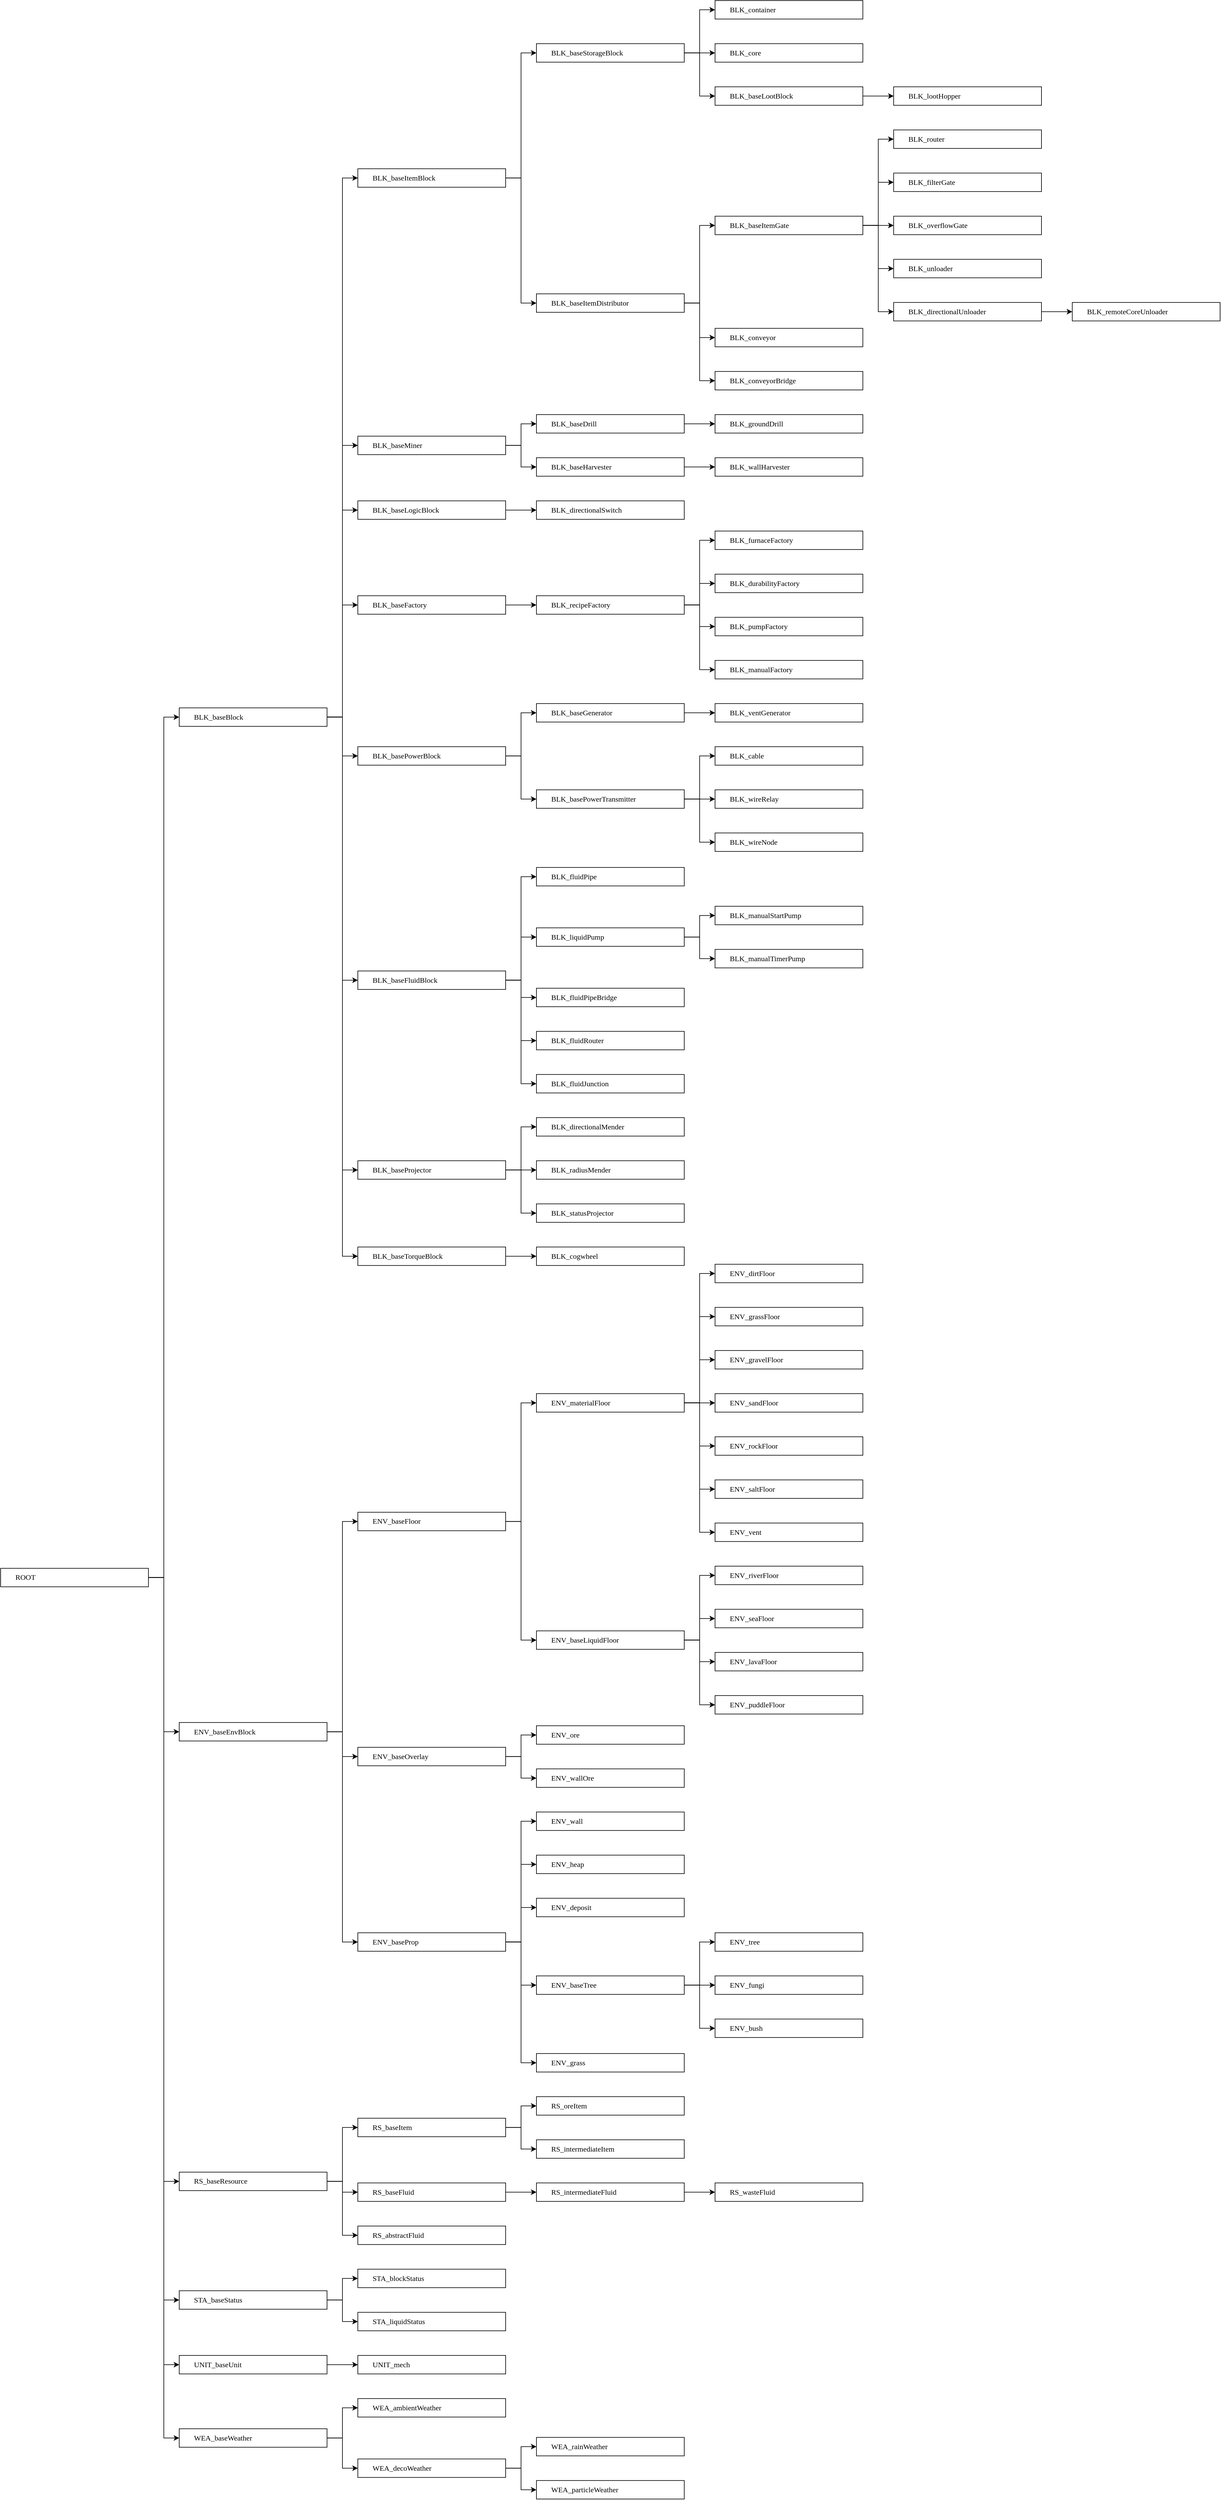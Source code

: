 <mxfile version="28.1.1">
  <diagram name="第 1 页" id="F7UM3CkAVNjiru1WnOxZ">
    <mxGraphModel dx="1044" dy="-150" grid="0" gridSize="10" guides="1" tooltips="1" connect="1" arrows="1" fold="1" page="0" pageScale="1" pageWidth="827" pageHeight="1169" math="0" shadow="0">
      <root>
        <mxCell id="0" />
        <mxCell id="1" parent="0" />
        <mxCell id="AaXKDownuSHKdqMM3kcn-1" value="ROOT" style="rounded=0;whiteSpace=wrap;html=1;points=[[0,0.5,0,0,0],[1,0.5,0,0,0]];fontFamily=Times New Roman;align=left;spacing=8;container=1;fixedWidth=1;resizable=1;rotatable=0;treeFolding=1;treeMoving=1;spacingLeft=16;fillColor=light-dark(#FFFFFF,#220F2E);" parent="1" vertex="1">
          <mxGeometry x="260" y="3544.375" width="240" height="30" as="geometry" />
        </mxCell>
        <mxCell id="AaXKDownuSHKdqMM3kcn-2" value="BLK_baseBlock" style="rounded=0;whiteSpace=wrap;html=1;points=[[0,0.5,0,0,0],[1,0.5,0,0,0]];fontFamily=Times New Roman;align=left;spacing=8;container=1;fixedWidth=1;resizable=1;rotatable=0;treeFolding=1;treeMoving=1;spacingLeft=16;fillColor=light-dark(#FFFFFF,#0F2E1D);" parent="1" vertex="1">
          <mxGeometry x="550" y="2147.875" width="240" height="30" as="geometry" />
        </mxCell>
        <mxCell id="AaXKDownuSHKdqMM3kcn-3" style="edgeStyle=orthogonalEdgeStyle;rounded=0;orthogonalLoop=1;jettySize=auto;html=1;exitX=1;exitY=0.5;exitDx=0;exitDy=0;exitPerimeter=0;entryX=0;entryY=0.5;entryDx=0;entryDy=0;entryPerimeter=0;" parent="1" source="AaXKDownuSHKdqMM3kcn-1" target="AaXKDownuSHKdqMM3kcn-2" edge="1">
          <mxGeometry relative="1" as="geometry" />
        </mxCell>
        <mxCell id="AaXKDownuSHKdqMM3kcn-4" value="BLK_baseItemBlock" style="rounded=0;whiteSpace=wrap;html=1;points=[[0,0.5,0,0,0],[1,0.5,0,0,0]];fontFamily=Times New Roman;align=left;spacing=8;container=1;fixedWidth=1;resizable=1;rotatable=0;treeFolding=1;treeMoving=1;spacingLeft=16;fillColor=light-dark(#FFFFFF,#0F2E1D);" parent="1" vertex="1">
          <mxGeometry x="840" y="1272.875" width="240" height="30" as="geometry" />
        </mxCell>
        <mxCell id="AaXKDownuSHKdqMM3kcn-5" style="edgeStyle=orthogonalEdgeStyle;rounded=0;orthogonalLoop=1;jettySize=auto;html=1;exitX=1;exitY=0.5;exitDx=0;exitDy=0;exitPerimeter=0;entryX=0;entryY=0.5;entryDx=0;entryDy=0;entryPerimeter=0;" parent="1" source="AaXKDownuSHKdqMM3kcn-2" target="AaXKDownuSHKdqMM3kcn-4" edge="1">
          <mxGeometry relative="1" as="geometry" />
        </mxCell>
        <mxCell id="AaXKDownuSHKdqMM3kcn-6" value="BLK_baseStorageBlock" style="rounded=0;whiteSpace=wrap;html=1;points=[[0,0.5,0,0,0],[1,0.5,0,0,0]];fontFamily=Times New Roman;align=left;spacing=8;container=1;fixedWidth=1;resizable=1;rotatable=0;treeFolding=1;treeMoving=1;spacingLeft=16;fillColor=light-dark(#FFFFFF,#0F2E1D);" parent="1" vertex="1">
          <mxGeometry x="1130" y="1069.875" width="240" height="30" as="geometry" />
        </mxCell>
        <mxCell id="AaXKDownuSHKdqMM3kcn-7" style="edgeStyle=orthogonalEdgeStyle;rounded=0;orthogonalLoop=1;jettySize=auto;html=1;exitX=1;exitY=0.5;exitDx=0;exitDy=0;exitPerimeter=0;entryX=0;entryY=0.5;entryDx=0;entryDy=0;entryPerimeter=0;" parent="1" source="AaXKDownuSHKdqMM3kcn-4" target="AaXKDownuSHKdqMM3kcn-6" edge="1">
          <mxGeometry relative="1" as="geometry" />
        </mxCell>
        <mxCell id="AaXKDownuSHKdqMM3kcn-8" value="BLK_container" style="rounded=0;whiteSpace=wrap;html=1;points=[[0,0.5,0,0,0],[1,0.5,0,0,0]];fontFamily=Times New Roman;align=left;spacing=8;container=1;fixedWidth=1;resizable=1;rotatable=0;treeFolding=1;treeMoving=1;spacingLeft=16;" parent="1" vertex="1">
          <mxGeometry x="1420" y="999.875" width="240" height="30" as="geometry" />
        </mxCell>
        <mxCell id="AaXKDownuSHKdqMM3kcn-9" style="edgeStyle=orthogonalEdgeStyle;rounded=0;orthogonalLoop=1;jettySize=auto;html=1;exitX=1;exitY=0.5;exitDx=0;exitDy=0;exitPerimeter=0;entryX=0;entryY=0.5;entryDx=0;entryDy=0;entryPerimeter=0;" parent="1" source="AaXKDownuSHKdqMM3kcn-6" target="AaXKDownuSHKdqMM3kcn-8" edge="1">
          <mxGeometry relative="1" as="geometry" />
        </mxCell>
        <mxCell id="AaXKDownuSHKdqMM3kcn-10" value="BLK_core" style="rounded=0;whiteSpace=wrap;html=1;points=[[0,0.5,0,0,0],[1,0.5,0,0,0]];fontFamily=Times New Roman;align=left;spacing=8;container=1;fixedWidth=1;resizable=1;rotatable=0;treeFolding=1;treeMoving=1;spacingLeft=16;" parent="1" vertex="1">
          <mxGeometry x="1420" y="1069.875" width="240" height="30" as="geometry" />
        </mxCell>
        <mxCell id="AaXKDownuSHKdqMM3kcn-11" style="edgeStyle=orthogonalEdgeStyle;rounded=0;orthogonalLoop=1;jettySize=auto;html=1;exitX=1;exitY=0.5;exitDx=0;exitDy=0;exitPerimeter=0;entryX=0;entryY=0.5;entryDx=0;entryDy=0;entryPerimeter=0;" parent="1" source="AaXKDownuSHKdqMM3kcn-6" target="AaXKDownuSHKdqMM3kcn-10" edge="1">
          <mxGeometry relative="1" as="geometry" />
        </mxCell>
        <mxCell id="5mL2dKl6QeDJEbYTmESP-1" value="ENV_baseEnvBlock" style="rounded=0;whiteSpace=wrap;html=1;points=[[0,0.5,0,0,0],[1,0.5,0,0,0]];fontFamily=Times New Roman;align=left;spacing=8;container=1;fixedWidth=1;resizable=1;rotatable=0;treeFolding=1;treeMoving=1;spacingLeft=16;fillColor=light-dark(#FFFFFF,#0F2E1D);" parent="1" vertex="1">
          <mxGeometry x="550" y="3794.625" width="240" height="30" as="geometry" />
        </mxCell>
        <mxCell id="5mL2dKl6QeDJEbYTmESP-2" style="edgeStyle=orthogonalEdgeStyle;rounded=0;orthogonalLoop=1;jettySize=auto;html=1;exitX=1;exitY=0.5;exitDx=0;exitDy=0;exitPerimeter=0;entryX=0;entryY=0.5;entryDx=0;entryDy=0;entryPerimeter=0;" parent="1" source="AaXKDownuSHKdqMM3kcn-1" target="5mL2dKl6QeDJEbYTmESP-1" edge="1">
          <mxGeometry relative="1" as="geometry" />
        </mxCell>
        <mxCell id="5mL2dKl6QeDJEbYTmESP-3" value="ENV_baseFloor" style="rounded=0;whiteSpace=wrap;html=1;points=[[0,0.5,0,0,0],[1,0.5,0,0,0]];fontFamily=Times New Roman;align=left;spacing=8;container=1;fixedWidth=1;resizable=1;rotatable=0;treeFolding=1;treeMoving=1;spacingLeft=16;" parent="1" vertex="1">
          <mxGeometry x="840" y="3453.375" width="240" height="30" as="geometry" />
        </mxCell>
        <mxCell id="5mL2dKl6QeDJEbYTmESP-4" style="edgeStyle=orthogonalEdgeStyle;rounded=0;orthogonalLoop=1;jettySize=auto;html=1;exitX=1;exitY=0.5;exitDx=0;exitDy=0;exitPerimeter=0;entryX=0;entryY=0.5;entryDx=0;entryDy=0;entryPerimeter=0;" parent="1" source="5mL2dKl6QeDJEbYTmESP-1" target="5mL2dKl6QeDJEbYTmESP-3" edge="1">
          <mxGeometry relative="1" as="geometry" />
        </mxCell>
        <mxCell id="5mL2dKl6QeDJEbYTmESP-5" value="ENV_materialFloor" style="rounded=0;whiteSpace=wrap;html=1;points=[[0,0.5,0,0,0],[1,0.5,0,0,0]];fontFamily=Times New Roman;align=left;spacing=8;container=1;fixedWidth=1;resizable=1;rotatable=0;treeFolding=1;treeMoving=1;spacingLeft=16;fillColor=light-dark(#FFFFFF,#0F2E1D);" parent="1" vertex="1">
          <mxGeometry x="1130" y="3260.875" width="240" height="30" as="geometry" />
        </mxCell>
        <mxCell id="5mL2dKl6QeDJEbYTmESP-6" style="edgeStyle=orthogonalEdgeStyle;rounded=0;orthogonalLoop=1;jettySize=auto;html=1;exitX=1;exitY=0.5;exitDx=0;exitDy=0;exitPerimeter=0;entryX=0;entryY=0.5;entryDx=0;entryDy=0;entryPerimeter=0;" parent="1" source="5mL2dKl6QeDJEbYTmESP-3" target="5mL2dKl6QeDJEbYTmESP-5" edge="1">
          <mxGeometry relative="1" as="geometry" />
        </mxCell>
        <mxCell id="5mL2dKl6QeDJEbYTmESP-7" value="ENV_baseLiquidFloor" style="rounded=0;whiteSpace=wrap;html=1;points=[[0,0.5,0,0,0],[1,0.5,0,0,0]];fontFamily=Times New Roman;align=left;spacing=8;container=1;fixedWidth=1;resizable=1;rotatable=0;treeFolding=1;treeMoving=1;spacingLeft=16;fillColor=light-dark(#FFFFFF,#0F2E1D);" parent="1" vertex="1">
          <mxGeometry x="1130" y="3645.875" width="240" height="30" as="geometry" />
        </mxCell>
        <mxCell id="5mL2dKl6QeDJEbYTmESP-8" style="edgeStyle=orthogonalEdgeStyle;rounded=0;orthogonalLoop=1;jettySize=auto;html=1;exitX=1;exitY=0.5;exitDx=0;exitDy=0;exitPerimeter=0;entryX=0;entryY=0.5;entryDx=0;entryDy=0;entryPerimeter=0;" parent="1" source="5mL2dKl6QeDJEbYTmESP-3" target="5mL2dKl6QeDJEbYTmESP-7" edge="1">
          <mxGeometry relative="1" as="geometry" />
        </mxCell>
        <mxCell id="5mL2dKl6QeDJEbYTmESP-9" value="ENV_dirtFloor" style="rounded=0;whiteSpace=wrap;html=1;points=[[0,0.5,0,0,0],[1,0.5,0,0,0]];fontFamily=Times New Roman;align=left;spacing=8;container=1;fixedWidth=1;resizable=1;rotatable=0;treeFolding=1;treeMoving=1;spacingLeft=16;" parent="1" vertex="1">
          <mxGeometry x="1420" y="3050.875" width="240" height="30" as="geometry" />
        </mxCell>
        <mxCell id="5mL2dKl6QeDJEbYTmESP-10" style="edgeStyle=orthogonalEdgeStyle;rounded=0;orthogonalLoop=1;jettySize=auto;html=1;exitX=1;exitY=0.5;exitDx=0;exitDy=0;exitPerimeter=0;entryX=0;entryY=0.5;entryDx=0;entryDy=0;entryPerimeter=0;" parent="1" source="5mL2dKl6QeDJEbYTmESP-5" target="5mL2dKl6QeDJEbYTmESP-9" edge="1">
          <mxGeometry relative="1" as="geometry" />
        </mxCell>
        <mxCell id="5mL2dKl6QeDJEbYTmESP-11" value="ENV_grassFloor" style="rounded=0;whiteSpace=wrap;html=1;points=[[0,0.5,0,0,0],[1,0.5,0,0,0]];fontFamily=Times New Roman;align=left;spacing=8;container=1;fixedWidth=1;resizable=1;rotatable=0;treeFolding=1;treeMoving=1;spacingLeft=16;" parent="1" vertex="1">
          <mxGeometry x="1420" y="3120.875" width="240" height="30" as="geometry" />
        </mxCell>
        <mxCell id="5mL2dKl6QeDJEbYTmESP-12" style="edgeStyle=orthogonalEdgeStyle;rounded=0;orthogonalLoop=1;jettySize=auto;html=1;exitX=1;exitY=0.5;exitDx=0;exitDy=0;exitPerimeter=0;entryX=0;entryY=0.5;entryDx=0;entryDy=0;entryPerimeter=0;" parent="1" source="5mL2dKl6QeDJEbYTmESP-5" target="5mL2dKl6QeDJEbYTmESP-11" edge="1">
          <mxGeometry relative="1" as="geometry" />
        </mxCell>
        <mxCell id="5mL2dKl6QeDJEbYTmESP-13" value="ENV_gravelFloor" style="rounded=0;whiteSpace=wrap;html=1;points=[[0,0.5,0,0,0],[1,0.5,0,0,0]];fontFamily=Times New Roman;align=left;spacing=8;container=1;fixedWidth=1;resizable=1;rotatable=0;treeFolding=1;treeMoving=1;spacingLeft=16;" parent="1" vertex="1">
          <mxGeometry x="1420" y="3190.875" width="240" height="30" as="geometry" />
        </mxCell>
        <mxCell id="5mL2dKl6QeDJEbYTmESP-14" style="edgeStyle=orthogonalEdgeStyle;rounded=0;orthogonalLoop=1;jettySize=auto;html=1;exitX=1;exitY=0.5;exitDx=0;exitDy=0;exitPerimeter=0;entryX=0;entryY=0.5;entryDx=0;entryDy=0;entryPerimeter=0;" parent="1" source="5mL2dKl6QeDJEbYTmESP-5" target="5mL2dKl6QeDJEbYTmESP-13" edge="1">
          <mxGeometry relative="1" as="geometry" />
        </mxCell>
        <mxCell id="5mL2dKl6QeDJEbYTmESP-15" value="ENV_sandFloor" style="rounded=0;whiteSpace=wrap;html=1;points=[[0,0.5,0,0,0],[1,0.5,0,0,0]];fontFamily=Times New Roman;align=left;spacing=8;container=1;fixedWidth=1;resizable=1;rotatable=0;treeFolding=1;treeMoving=1;spacingLeft=16;" parent="1" vertex="1">
          <mxGeometry x="1420" y="3260.875" width="240" height="30" as="geometry" />
        </mxCell>
        <mxCell id="5mL2dKl6QeDJEbYTmESP-16" style="edgeStyle=orthogonalEdgeStyle;rounded=0;orthogonalLoop=1;jettySize=auto;html=1;exitX=1;exitY=0.5;exitDx=0;exitDy=0;exitPerimeter=0;entryX=0;entryY=0.5;entryDx=0;entryDy=0;entryPerimeter=0;" parent="1" source="5mL2dKl6QeDJEbYTmESP-5" target="5mL2dKl6QeDJEbYTmESP-15" edge="1">
          <mxGeometry relative="1" as="geometry" />
        </mxCell>
        <mxCell id="5mL2dKl6QeDJEbYTmESP-17" value="ENV_rockFloor" style="rounded=0;whiteSpace=wrap;html=1;points=[[0,0.5,0,0,0],[1,0.5,0,0,0]];fontFamily=Times New Roman;align=left;spacing=8;container=1;fixedWidth=1;resizable=1;rotatable=0;treeFolding=1;treeMoving=1;spacingLeft=16;" parent="1" vertex="1">
          <mxGeometry x="1420" y="3330.875" width="240" height="30" as="geometry" />
        </mxCell>
        <mxCell id="5mL2dKl6QeDJEbYTmESP-18" style="edgeStyle=orthogonalEdgeStyle;rounded=0;orthogonalLoop=1;jettySize=auto;html=1;exitX=1;exitY=0.5;exitDx=0;exitDy=0;exitPerimeter=0;entryX=0;entryY=0.5;entryDx=0;entryDy=0;entryPerimeter=0;" parent="1" source="5mL2dKl6QeDJEbYTmESP-5" target="5mL2dKl6QeDJEbYTmESP-17" edge="1">
          <mxGeometry relative="1" as="geometry" />
        </mxCell>
        <mxCell id="5mL2dKl6QeDJEbYTmESP-19" value="ENV_saltFloor" style="rounded=0;whiteSpace=wrap;html=1;points=[[0,0.5,0,0,0],[1,0.5,0,0,0]];fontFamily=Times New Roman;align=left;spacing=8;container=1;fixedWidth=1;resizable=1;rotatable=0;treeFolding=1;treeMoving=1;spacingLeft=16;" parent="1" vertex="1">
          <mxGeometry x="1420" y="3400.875" width="240" height="30" as="geometry" />
        </mxCell>
        <mxCell id="5mL2dKl6QeDJEbYTmESP-20" style="edgeStyle=orthogonalEdgeStyle;rounded=0;orthogonalLoop=1;jettySize=auto;html=1;exitX=1;exitY=0.5;exitDx=0;exitDy=0;exitPerimeter=0;entryX=0;entryY=0.5;entryDx=0;entryDy=0;entryPerimeter=0;" parent="1" source="5mL2dKl6QeDJEbYTmESP-5" target="5mL2dKl6QeDJEbYTmESP-19" edge="1">
          <mxGeometry relative="1" as="geometry" />
        </mxCell>
        <mxCell id="5mL2dKl6QeDJEbYTmESP-21" value="ENV_riverFloor" style="rounded=0;whiteSpace=wrap;html=1;points=[[0,0.5,0,0,0],[1,0.5,0,0,0]];fontFamily=Times New Roman;align=left;spacing=8;container=1;fixedWidth=1;resizable=1;rotatable=0;treeFolding=1;treeMoving=1;spacingLeft=16;" parent="1" vertex="1">
          <mxGeometry x="1420" y="3540.875" width="240" height="30" as="geometry" />
        </mxCell>
        <mxCell id="5mL2dKl6QeDJEbYTmESP-22" value="ENV_seaFloor" style="rounded=0;whiteSpace=wrap;html=1;points=[[0,0.5,0,0,0],[1,0.5,0,0,0]];fontFamily=Times New Roman;align=left;spacing=8;container=1;fixedWidth=1;resizable=1;rotatable=0;treeFolding=1;treeMoving=1;spacingLeft=16;" parent="1" vertex="1">
          <mxGeometry x="1420" y="3610.875" width="240" height="30" as="geometry" />
        </mxCell>
        <mxCell id="5mL2dKl6QeDJEbYTmESP-23" style="edgeStyle=orthogonalEdgeStyle;rounded=0;orthogonalLoop=1;jettySize=auto;html=1;exitX=1;exitY=0.5;exitDx=0;exitDy=0;exitPerimeter=0;entryX=0;entryY=0.5;entryDx=0;entryDy=0;entryPerimeter=0;" parent="1" source="5mL2dKl6QeDJEbYTmESP-7" target="5mL2dKl6QeDJEbYTmESP-21" edge="1">
          <mxGeometry relative="1" as="geometry" />
        </mxCell>
        <mxCell id="5mL2dKl6QeDJEbYTmESP-24" style="edgeStyle=orthogonalEdgeStyle;rounded=0;orthogonalLoop=1;jettySize=auto;html=1;exitX=1;exitY=0.5;exitDx=0;exitDy=0;exitPerimeter=0;entryX=0;entryY=0.5;entryDx=0;entryDy=0;entryPerimeter=0;" parent="1" source="5mL2dKl6QeDJEbYTmESP-7" target="5mL2dKl6QeDJEbYTmESP-22" edge="1">
          <mxGeometry relative="1" as="geometry" />
        </mxCell>
        <mxCell id="5mL2dKl6QeDJEbYTmESP-25" value="RS_baseResource" style="rounded=0;whiteSpace=wrap;html=1;points=[[0,0.5,0,0,0],[1,0.5,0,0,0]];fontFamily=Times New Roman;align=left;spacing=8;container=1;fixedWidth=1;resizable=1;rotatable=0;treeFolding=1;treeMoving=1;spacingLeft=16;fillColor=light-dark(#FFFFFF,#0F2E1D);" parent="1" vertex="1">
          <mxGeometry x="550" y="4524.375" width="240" height="30" as="geometry" />
        </mxCell>
        <mxCell id="5mL2dKl6QeDJEbYTmESP-26" style="edgeStyle=orthogonalEdgeStyle;rounded=0;orthogonalLoop=1;jettySize=auto;html=1;exitX=1;exitY=0.5;exitDx=0;exitDy=0;exitPerimeter=0;entryX=0;entryY=0.5;entryDx=0;entryDy=0;entryPerimeter=0;" parent="1" source="AaXKDownuSHKdqMM3kcn-1" target="5mL2dKl6QeDJEbYTmESP-25" edge="1">
          <mxGeometry relative="1" as="geometry" />
        </mxCell>
        <mxCell id="5mL2dKl6QeDJEbYTmESP-27" value="RS_baseItem" style="rounded=0;whiteSpace=wrap;html=1;points=[[0,0.5,0,0,0],[1,0.5,0,0,0]];fontFamily=Times New Roman;align=left;spacing=8;container=1;fixedWidth=1;resizable=1;rotatable=0;treeFolding=1;treeMoving=1;spacingLeft=16;" parent="1" vertex="1">
          <mxGeometry x="840" y="4436.875" width="240" height="30" as="geometry" />
        </mxCell>
        <mxCell id="5mL2dKl6QeDJEbYTmESP-28" value="RS_oreItem" style="rounded=0;whiteSpace=wrap;html=1;points=[[0,0.5,0,0,0],[1,0.5,0,0,0]];fontFamily=Times New Roman;align=left;spacing=8;container=1;fixedWidth=1;resizable=1;rotatable=0;treeFolding=1;treeMoving=1;spacingLeft=16;" parent="1" vertex="1">
          <mxGeometry x="1130" y="4401.875" width="240" height="30" as="geometry" />
        </mxCell>
        <mxCell id="5mL2dKl6QeDJEbYTmESP-29" style="edgeStyle=orthogonalEdgeStyle;rounded=0;orthogonalLoop=1;jettySize=auto;html=1;exitX=1;exitY=0.5;exitDx=0;exitDy=0;exitPerimeter=0;entryX=0;entryY=0.5;entryDx=0;entryDy=0;entryPerimeter=0;" parent="1" source="5mL2dKl6QeDJEbYTmESP-25" target="5mL2dKl6QeDJEbYTmESP-27" edge="1">
          <mxGeometry relative="1" as="geometry" />
        </mxCell>
        <mxCell id="5mL2dKl6QeDJEbYTmESP-30" style="edgeStyle=orthogonalEdgeStyle;rounded=0;orthogonalLoop=1;jettySize=auto;html=1;exitX=1;exitY=0.5;exitDx=0;exitDy=0;exitPerimeter=0;entryX=0;entryY=0.5;entryDx=0;entryDy=0;entryPerimeter=0;" parent="1" source="5mL2dKl6QeDJEbYTmESP-27" target="5mL2dKl6QeDJEbYTmESP-28" edge="1">
          <mxGeometry relative="1" as="geometry" />
        </mxCell>
        <mxCell id="5mL2dKl6QeDJEbYTmESP-31" value="STA_baseStatus" style="rounded=0;whiteSpace=wrap;html=1;points=[[0,0.5,0,0,0],[1,0.5,0,0,0]];fontFamily=Times New Roman;align=left;spacing=8;container=1;fixedWidth=1;resizable=1;rotatable=0;treeFolding=1;treeMoving=1;spacingLeft=16;" parent="1" vertex="1">
          <mxGeometry x="550" y="4716.875" width="240" height="30" as="geometry" />
        </mxCell>
        <mxCell id="5mL2dKl6QeDJEbYTmESP-32" style="edgeStyle=orthogonalEdgeStyle;rounded=0;orthogonalLoop=1;jettySize=auto;html=1;exitX=1;exitY=0.5;exitDx=0;exitDy=0;exitPerimeter=0;entryX=0;entryY=0.5;entryDx=0;entryDy=0;entryPerimeter=0;" parent="1" source="AaXKDownuSHKdqMM3kcn-1" target="5mL2dKl6QeDJEbYTmESP-31" edge="1">
          <mxGeometry relative="1" as="geometry" />
        </mxCell>
        <mxCell id="5mL2dKl6QeDJEbYTmESP-33" value="STA_blockStatus" style="rounded=0;whiteSpace=wrap;html=1;points=[[0,0.5,0,0,0],[1,0.5,0,0,0]];fontFamily=Times New Roman;align=left;spacing=8;container=1;fixedWidth=1;resizable=1;rotatable=0;treeFolding=1;treeMoving=1;spacingLeft=16;" parent="1" vertex="1">
          <mxGeometry x="840" y="4681.875" width="240" height="30" as="geometry" />
        </mxCell>
        <mxCell id="5mL2dKl6QeDJEbYTmESP-34" style="edgeStyle=orthogonalEdgeStyle;rounded=0;orthogonalLoop=1;jettySize=auto;html=1;exitX=1;exitY=0.5;exitDx=0;exitDy=0;exitPerimeter=0;entryX=0;entryY=0.5;entryDx=0;entryDy=0;entryPerimeter=0;" parent="1" source="5mL2dKl6QeDJEbYTmESP-31" target="5mL2dKl6QeDJEbYTmESP-33" edge="1">
          <mxGeometry relative="1" as="geometry" />
        </mxCell>
        <mxCell id="5mL2dKl6QeDJEbYTmESP-35" value="UNIT_baseUnit" style="rounded=0;whiteSpace=wrap;html=1;points=[[0,0.5,0,0,0],[1,0.5,0,0,0]];fontFamily=Times New Roman;align=left;spacing=8;container=1;fixedWidth=1;resizable=1;rotatable=0;treeFolding=1;treeMoving=1;spacingLeft=16;fillColor=light-dark(#FFFFFF,#0F2E1D);" parent="1" vertex="1">
          <mxGeometry x="550" y="4821.875" width="240" height="30" as="geometry" />
        </mxCell>
        <mxCell id="5mL2dKl6QeDJEbYTmESP-36" style="edgeStyle=orthogonalEdgeStyle;rounded=0;orthogonalLoop=1;jettySize=auto;html=1;exitX=1;exitY=0.5;exitDx=0;exitDy=0;exitPerimeter=0;entryX=0;entryY=0.5;entryDx=0;entryDy=0;entryPerimeter=0;" parent="1" source="AaXKDownuSHKdqMM3kcn-1" target="5mL2dKl6QeDJEbYTmESP-35" edge="1">
          <mxGeometry relative="1" as="geometry" />
        </mxCell>
        <mxCell id="5mL2dKl6QeDJEbYTmESP-37" value="UNIT_mech" style="rounded=0;whiteSpace=wrap;html=1;points=[[0,0.5,0,0,0],[1,0.5,0,0,0]];fontFamily=Times New Roman;align=left;spacing=8;container=1;fixedWidth=1;resizable=1;rotatable=0;treeFolding=1;treeMoving=1;spacingLeft=16;" parent="1" vertex="1">
          <mxGeometry x="840" y="4821.875" width="240" height="30" as="geometry" />
        </mxCell>
        <mxCell id="5mL2dKl6QeDJEbYTmESP-38" style="edgeStyle=orthogonalEdgeStyle;rounded=0;orthogonalLoop=1;jettySize=auto;html=1;exitX=1;exitY=0.5;exitDx=0;exitDy=0;exitPerimeter=0;entryX=0;entryY=0.5;entryDx=0;entryDy=0;entryPerimeter=0;" parent="1" source="5mL2dKl6QeDJEbYTmESP-35" target="5mL2dKl6QeDJEbYTmESP-37" edge="1">
          <mxGeometry relative="1" as="geometry" />
        </mxCell>
        <mxCell id="5mL2dKl6QeDJEbYTmESP-39" value="ENV_lavaFloor" style="rounded=0;whiteSpace=wrap;html=1;points=[[0,0.5,0,0,0],[1,0.5,0,0,0]];fontFamily=Times New Roman;align=left;spacing=8;container=1;fixedWidth=1;resizable=1;rotatable=0;treeFolding=1;treeMoving=1;spacingLeft=16;" parent="1" vertex="1">
          <mxGeometry x="1420" y="3680.875" width="240" height="30" as="geometry" />
        </mxCell>
        <mxCell id="5mL2dKl6QeDJEbYTmESP-40" style="edgeStyle=orthogonalEdgeStyle;rounded=0;orthogonalLoop=1;jettySize=auto;html=1;exitX=1;exitY=0.5;exitDx=0;exitDy=0;exitPerimeter=0;entryX=0;entryY=0.5;entryDx=0;entryDy=0;entryPerimeter=0;" parent="1" source="5mL2dKl6QeDJEbYTmESP-7" target="5mL2dKl6QeDJEbYTmESP-39" edge="1">
          <mxGeometry relative="1" as="geometry" />
        </mxCell>
        <mxCell id="5mL2dKl6QeDJEbYTmESP-41" value="ENV_puddleFloor" style="rounded=0;whiteSpace=wrap;html=1;points=[[0,0.5,0,0,0],[1,0.5,0,0,0]];fontFamily=Times New Roman;align=left;spacing=8;container=1;fixedWidth=1;resizable=1;rotatable=0;treeFolding=1;treeMoving=1;spacingLeft=16;" parent="1" vertex="1">
          <mxGeometry x="1420" y="3750.875" width="240" height="30" as="geometry" />
        </mxCell>
        <mxCell id="5mL2dKl6QeDJEbYTmESP-42" style="edgeStyle=orthogonalEdgeStyle;rounded=0;orthogonalLoop=1;jettySize=auto;html=1;exitX=1;exitY=0.5;exitDx=0;exitDy=0;exitPerimeter=0;entryX=0;entryY=0.5;entryDx=0;entryDy=0;entryPerimeter=0;" parent="1" source="5mL2dKl6QeDJEbYTmESP-7" target="5mL2dKl6QeDJEbYTmESP-41" edge="1">
          <mxGeometry relative="1" as="geometry" />
        </mxCell>
        <mxCell id="5mL2dKl6QeDJEbYTmESP-43" value="RS_baseFluid" style="rounded=0;whiteSpace=wrap;html=1;points=[[0,0.5,0,0,0],[1,0.5,0,0,0]];fontFamily=Times New Roman;align=left;spacing=8;container=1;fixedWidth=1;resizable=1;rotatable=0;treeFolding=1;treeMoving=1;spacingLeft=16;" parent="1" vertex="1">
          <mxGeometry x="840" y="4541.875" width="240" height="30" as="geometry" />
        </mxCell>
        <mxCell id="5mL2dKl6QeDJEbYTmESP-44" style="edgeStyle=orthogonalEdgeStyle;rounded=0;orthogonalLoop=1;jettySize=auto;html=1;exitX=1;exitY=0.5;exitDx=0;exitDy=0;exitPerimeter=0;entryX=0;entryY=0.5;entryDx=0;entryDy=0;entryPerimeter=0;" parent="1" source="5mL2dKl6QeDJEbYTmESP-25" target="5mL2dKl6QeDJEbYTmESP-43" edge="1">
          <mxGeometry relative="1" as="geometry" />
        </mxCell>
        <mxCell id="D16fpR1KYBcPFIr9FMNA-1" value="ENV_baseOverlay" style="rounded=0;whiteSpace=wrap;html=1;points=[[0,0.5,0,0,0],[1,0.5,0,0,0]];fontFamily=Times New Roman;align=left;spacing=8;container=1;fixedWidth=1;resizable=1;rotatable=0;treeFolding=1;treeMoving=1;spacingLeft=16;" parent="1" vertex="1">
          <mxGeometry x="840" y="3834.875" width="240" height="30" as="geometry" />
        </mxCell>
        <mxCell id="D16fpR1KYBcPFIr9FMNA-2" style="edgeStyle=orthogonalEdgeStyle;rounded=0;orthogonalLoop=1;jettySize=auto;html=1;exitX=1;exitY=0.5;exitDx=0;exitDy=0;exitPerimeter=0;entryX=0;entryY=0.5;entryDx=0;entryDy=0;entryPerimeter=0;" parent="1" source="5mL2dKl6QeDJEbYTmESP-1" target="D16fpR1KYBcPFIr9FMNA-1" edge="1">
          <mxGeometry relative="1" as="geometry" />
        </mxCell>
        <mxCell id="D16fpR1KYBcPFIr9FMNA-3" value="ENV_ore" style="rounded=0;whiteSpace=wrap;html=1;points=[[0,0.5,0,0,0],[1,0.5,0,0,0]];fontFamily=Times New Roman;align=left;spacing=8;container=1;fixedWidth=1;resizable=1;rotatable=0;treeFolding=1;treeMoving=1;spacingLeft=16;" parent="1" vertex="1">
          <mxGeometry x="1130" y="3799.875" width="240" height="30" as="geometry" />
        </mxCell>
        <mxCell id="D16fpR1KYBcPFIr9FMNA-4" style="edgeStyle=orthogonalEdgeStyle;rounded=0;orthogonalLoop=1;jettySize=auto;html=1;exitX=1;exitY=0.5;exitDx=0;exitDy=0;exitPerimeter=0;entryX=0;entryY=0.5;entryDx=0;entryDy=0;entryPerimeter=0;" parent="1" source="D16fpR1KYBcPFIr9FMNA-1" target="D16fpR1KYBcPFIr9FMNA-3" edge="1">
          <mxGeometry relative="1" as="geometry" />
        </mxCell>
        <mxCell id="D16fpR1KYBcPFIr9FMNA-5" value="STA_liquidStatus" style="rounded=0;whiteSpace=wrap;html=1;points=[[0,0.5,0,0,0],[1,0.5,0,0,0]];fontFamily=Times New Roman;align=left;spacing=8;container=1;fixedWidth=1;resizable=1;rotatable=0;treeFolding=1;treeMoving=1;spacingLeft=16;" parent="1" vertex="1">
          <mxGeometry x="840" y="4751.875" width="240" height="30" as="geometry" />
        </mxCell>
        <mxCell id="D16fpR1KYBcPFIr9FMNA-6" style="edgeStyle=orthogonalEdgeStyle;rounded=0;orthogonalLoop=1;jettySize=auto;html=1;exitX=1;exitY=0.5;exitDx=0;exitDy=0;exitPerimeter=0;entryX=0;entryY=0.5;entryDx=0;entryDy=0;entryPerimeter=0;" parent="1" source="5mL2dKl6QeDJEbYTmESP-31" target="D16fpR1KYBcPFIr9FMNA-5" edge="1">
          <mxGeometry relative="1" as="geometry" />
        </mxCell>
        <mxCell id="2pMvPCxRKQXw4cpMcT7_-1" value="ENV_baseProp" style="rounded=0;whiteSpace=wrap;html=1;points=[[0,0.5,0,0,0],[1,0.5,0,0,0]];fontFamily=Times New Roman;align=left;spacing=8;container=1;fixedWidth=1;resizable=1;rotatable=0;treeFolding=1;treeMoving=1;spacingLeft=16;fillColor=light-dark(#FFFFFF,#0F2E1D);" parent="1" vertex="1">
          <mxGeometry x="840" y="4135.875" width="240" height="30" as="geometry" />
        </mxCell>
        <mxCell id="2pMvPCxRKQXw4cpMcT7_-2" style="edgeStyle=orthogonalEdgeStyle;rounded=0;orthogonalLoop=1;jettySize=auto;html=1;exitX=1;exitY=0.5;exitDx=0;exitDy=0;exitPerimeter=0;entryX=0;entryY=0.5;entryDx=0;entryDy=0;entryPerimeter=0;" parent="1" source="5mL2dKl6QeDJEbYTmESP-1" target="2pMvPCxRKQXw4cpMcT7_-1" edge="1">
          <mxGeometry relative="1" as="geometry" />
        </mxCell>
        <mxCell id="2pMvPCxRKQXw4cpMcT7_-3" value="ENV_wall" style="rounded=0;whiteSpace=wrap;html=1;points=[[0,0.5,0,0,0],[1,0.5,0,0,0]];fontFamily=Times New Roman;align=left;spacing=8;container=1;fixedWidth=1;resizable=1;rotatable=0;treeFolding=1;treeMoving=1;spacingLeft=16;" parent="1" vertex="1">
          <mxGeometry x="1130" y="3939.875" width="240" height="30" as="geometry" />
        </mxCell>
        <mxCell id="2pMvPCxRKQXw4cpMcT7_-4" style="edgeStyle=orthogonalEdgeStyle;rounded=0;orthogonalLoop=1;jettySize=auto;html=1;exitX=1;exitY=0.5;exitDx=0;exitDy=0;exitPerimeter=0;entryX=0;entryY=0.5;entryDx=0;entryDy=0;entryPerimeter=0;" parent="1" source="2pMvPCxRKQXw4cpMcT7_-1" target="2pMvPCxRKQXw4cpMcT7_-3" edge="1">
          <mxGeometry relative="1" as="geometry" />
        </mxCell>
        <mxCell id="2pMvPCxRKQXw4cpMcT7_-5" value="ENV_vent" style="rounded=0;whiteSpace=wrap;html=1;points=[[0,0.5,0,0,0],[1,0.5,0,0,0]];fontFamily=Times New Roman;align=left;spacing=8;container=1;fixedWidth=1;resizable=1;rotatable=0;treeFolding=1;treeMoving=1;spacingLeft=16;" parent="1" vertex="1">
          <mxGeometry x="1420" y="3470.875" width="240" height="30" as="geometry" />
        </mxCell>
        <mxCell id="2pMvPCxRKQXw4cpMcT7_-6" style="edgeStyle=orthogonalEdgeStyle;rounded=0;orthogonalLoop=1;jettySize=auto;html=1;exitX=1;exitY=0.5;exitDx=0;exitDy=0;exitPerimeter=0;entryX=0;entryY=0.5;entryDx=0;entryDy=0;entryPerimeter=0;" parent="1" source="5mL2dKl6QeDJEbYTmESP-5" target="2pMvPCxRKQXw4cpMcT7_-5" edge="1">
          <mxGeometry relative="1" as="geometry" />
        </mxCell>
        <mxCell id="Vstta2tG4I8n0DF-dRYR-1" value="BLK_baseMiner" style="rounded=0;whiteSpace=wrap;html=1;points=[[0,0.5,0,0,0],[1,0.5,0,0,0]];fontFamily=Times New Roman;align=left;spacing=8;container=1;fixedWidth=1;resizable=1;rotatable=0;treeFolding=1;treeMoving=1;spacingLeft=16;fillColor=light-dark(#FFFFFF,#0F2E1D);" parent="1" vertex="1">
          <mxGeometry x="840" y="1706.875" width="240" height="30" as="geometry" />
        </mxCell>
        <mxCell id="Vstta2tG4I8n0DF-dRYR-2" style="edgeStyle=orthogonalEdgeStyle;rounded=0;orthogonalLoop=1;jettySize=auto;html=1;exitX=1;exitY=0.5;exitDx=0;exitDy=0;exitPerimeter=0;entryX=0;entryY=0.5;entryDx=0;entryDy=0;entryPerimeter=0;" parent="1" source="AaXKDownuSHKdqMM3kcn-2" target="Vstta2tG4I8n0DF-dRYR-1" edge="1">
          <mxGeometry relative="1" as="geometry" />
        </mxCell>
        <mxCell id="lxX6rF0ufz3KaexUoLzO-1" value="BLK_baseDrill" style="rounded=0;whiteSpace=wrap;html=1;points=[[0,0.5,0,0,0],[1,0.5,0,0,0]];fontFamily=Times New Roman;align=left;spacing=8;container=1;fixedWidth=1;resizable=1;rotatable=0;treeFolding=1;treeMoving=1;spacingLeft=16;fillColor=light-dark(#FFFFFF,#0F2E1D);" parent="1" vertex="1">
          <mxGeometry x="1130" y="1671.875" width="240" height="30" as="geometry" />
        </mxCell>
        <mxCell id="lxX6rF0ufz3KaexUoLzO-2" style="edgeStyle=orthogonalEdgeStyle;rounded=0;orthogonalLoop=1;jettySize=auto;html=1;exitX=1;exitY=0.5;exitDx=0;exitDy=0;exitPerimeter=0;entryX=0;entryY=0.5;entryDx=0;entryDy=0;entryPerimeter=0;" parent="1" source="Vstta2tG4I8n0DF-dRYR-1" target="lxX6rF0ufz3KaexUoLzO-1" edge="1">
          <mxGeometry relative="1" as="geometry" />
        </mxCell>
        <mxCell id="lxX6rF0ufz3KaexUoLzO-3" value="BLK_groundDrill" style="rounded=0;whiteSpace=wrap;html=1;points=[[0,0.5,0,0,0],[1,0.5,0,0,0]];fontFamily=Times New Roman;align=left;spacing=8;container=1;fixedWidth=1;resizable=1;rotatable=0;treeFolding=1;treeMoving=1;spacingLeft=16;" parent="1" vertex="1">
          <mxGeometry x="1420" y="1671.875" width="240" height="30" as="geometry" />
        </mxCell>
        <mxCell id="lxX6rF0ufz3KaexUoLzO-4" style="edgeStyle=orthogonalEdgeStyle;rounded=0;orthogonalLoop=1;jettySize=auto;html=1;exitX=1;exitY=0.5;exitDx=0;exitDy=0;exitPerimeter=0;entryX=0;entryY=0.5;entryDx=0;entryDy=0;entryPerimeter=0;" parent="1" source="lxX6rF0ufz3KaexUoLzO-1" target="lxX6rF0ufz3KaexUoLzO-3" edge="1">
          <mxGeometry relative="1" as="geometry" />
        </mxCell>
        <mxCell id="VhITRID1d3T28--M5L3h-1" value="BLK_baseItemDistributor" style="rounded=0;whiteSpace=wrap;html=1;points=[[0,0.5,0,0,0],[1,0.5,0,0,0]];fontFamily=Times New Roman;align=left;spacing=8;container=1;fixedWidth=1;resizable=1;rotatable=0;treeFolding=1;treeMoving=1;spacingLeft=16;fillColor=light-dark(#FFFFFF,#0F2E1D);" parent="1" vertex="1">
          <mxGeometry x="1130" y="1475.875" width="240" height="30" as="geometry" />
        </mxCell>
        <mxCell id="VhITRID1d3T28--M5L3h-2" style="edgeStyle=orthogonalEdgeStyle;rounded=0;orthogonalLoop=1;jettySize=auto;html=1;exitX=1;exitY=0.5;exitDx=0;exitDy=0;exitPerimeter=0;entryX=0;entryY=0.5;entryDx=0;entryDy=0;entryPerimeter=0;" parent="1" source="AaXKDownuSHKdqMM3kcn-4" target="VhITRID1d3T28--M5L3h-1" edge="1">
          <mxGeometry relative="1" as="geometry" />
        </mxCell>
        <mxCell id="VhITRID1d3T28--M5L3h-3" value="BLK_baseItemGate" style="rounded=0;whiteSpace=wrap;html=1;points=[[0,0.5,0,0,0],[1,0.5,0,0,0]];fontFamily=Times New Roman;align=left;spacing=8;container=1;fixedWidth=1;resizable=1;rotatable=0;treeFolding=1;treeMoving=1;spacingLeft=16;fillColor=light-dark(#FFFFFF,#0F2E1D);" parent="1" vertex="1">
          <mxGeometry x="1420" y="1349.875" width="240" height="30" as="geometry" />
        </mxCell>
        <mxCell id="VhITRID1d3T28--M5L3h-4" style="edgeStyle=orthogonalEdgeStyle;rounded=0;orthogonalLoop=1;jettySize=auto;html=1;exitX=1;exitY=0.5;exitDx=0;exitDy=0;exitPerimeter=0;entryX=0;entryY=0.5;entryDx=0;entryDy=0;entryPerimeter=0;" parent="1" source="VhITRID1d3T28--M5L3h-1" target="VhITRID1d3T28--M5L3h-3" edge="1">
          <mxGeometry relative="1" as="geometry" />
        </mxCell>
        <mxCell id="VhITRID1d3T28--M5L3h-5" value="BLK_conveyor" style="rounded=0;whiteSpace=wrap;html=1;points=[[0,0.5,0,0,0],[1,0.5,0,0,0]];fontFamily=Times New Roman;align=left;spacing=8;container=1;fixedWidth=1;resizable=1;rotatable=0;treeFolding=1;treeMoving=1;spacingLeft=16;" parent="1" vertex="1">
          <mxGeometry x="1420" y="1531.875" width="240" height="30" as="geometry" />
        </mxCell>
        <mxCell id="VhITRID1d3T28--M5L3h-6" style="edgeStyle=orthogonalEdgeStyle;rounded=0;orthogonalLoop=1;jettySize=auto;html=1;exitX=1;exitY=0.5;exitDx=0;exitDy=0;exitPerimeter=0;entryX=0;entryY=0.5;entryDx=0;entryDy=0;entryPerimeter=0;" parent="1" source="VhITRID1d3T28--M5L3h-1" target="VhITRID1d3T28--M5L3h-5" edge="1">
          <mxGeometry relative="1" as="geometry" />
        </mxCell>
        <mxCell id="VhITRID1d3T28--M5L3h-7" value="BLK_conveyorBridge" style="rounded=0;whiteSpace=wrap;html=1;points=[[0,0.5,0,0,0],[1,0.5,0,0,0]];fontFamily=Times New Roman;align=left;spacing=8;container=1;fixedWidth=1;resizable=1;rotatable=0;treeFolding=1;treeMoving=1;spacingLeft=16;" parent="1" vertex="1">
          <mxGeometry x="1420" y="1601.875" width="240" height="30" as="geometry" />
        </mxCell>
        <mxCell id="VhITRID1d3T28--M5L3h-8" style="edgeStyle=orthogonalEdgeStyle;rounded=0;orthogonalLoop=1;jettySize=auto;html=1;exitX=1;exitY=0.5;exitDx=0;exitDy=0;exitPerimeter=0;entryX=0;entryY=0.5;entryDx=0;entryDy=0;entryPerimeter=0;" parent="1" source="VhITRID1d3T28--M5L3h-1" target="VhITRID1d3T28--M5L3h-7" edge="1">
          <mxGeometry relative="1" as="geometry" />
        </mxCell>
        <mxCell id="VhITRID1d3T28--M5L3h-9" value="BLK_router" style="rounded=0;whiteSpace=wrap;html=1;points=[[0,0.5,0,0,0],[1,0.5,0,0,0]];fontFamily=Times New Roman;align=left;spacing=8;container=1;fixedWidth=1;resizable=1;rotatable=0;treeFolding=1;treeMoving=1;spacingLeft=16;" parent="1" vertex="1">
          <mxGeometry x="1710" y="1209.875" width="240" height="30" as="geometry" />
        </mxCell>
        <mxCell id="VhITRID1d3T28--M5L3h-10" style="edgeStyle=orthogonalEdgeStyle;rounded=0;orthogonalLoop=1;jettySize=auto;html=1;exitX=1;exitY=0.5;exitDx=0;exitDy=0;exitPerimeter=0;entryX=0;entryY=0.5;entryDx=0;entryDy=0;entryPerimeter=0;" parent="1" source="VhITRID1d3T28--M5L3h-3" target="VhITRID1d3T28--M5L3h-9" edge="1">
          <mxGeometry relative="1" as="geometry" />
        </mxCell>
        <mxCell id="VhITRID1d3T28--M5L3h-11" value="BLK_filterGate" style="rounded=0;whiteSpace=wrap;html=1;points=[[0,0.5,0,0,0],[1,0.5,0,0,0]];fontFamily=Times New Roman;align=left;spacing=8;container=1;fixedWidth=1;resizable=1;rotatable=0;treeFolding=1;treeMoving=1;spacingLeft=16;" parent="1" vertex="1">
          <mxGeometry x="1710" y="1279.875" width="240" height="30" as="geometry" />
        </mxCell>
        <mxCell id="VhITRID1d3T28--M5L3h-12" style="edgeStyle=orthogonalEdgeStyle;rounded=0;orthogonalLoop=1;jettySize=auto;html=1;exitX=1;exitY=0.5;exitDx=0;exitDy=0;exitPerimeter=0;entryX=0;entryY=0.5;entryDx=0;entryDy=0;entryPerimeter=0;" parent="1" source="VhITRID1d3T28--M5L3h-3" target="VhITRID1d3T28--M5L3h-11" edge="1">
          <mxGeometry relative="1" as="geometry" />
        </mxCell>
        <mxCell id="SPDFDLEiXEo7wc6IxAIj-1" value="BLK_overflowGate" style="rounded=0;whiteSpace=wrap;html=1;points=[[0,0.5,0,0,0],[1,0.5,0,0,0]];fontFamily=Times New Roman;align=left;spacing=8;container=1;fixedWidth=1;resizable=1;rotatable=0;treeFolding=1;treeMoving=1;spacingLeft=16;" parent="1" vertex="1">
          <mxGeometry x="1710" y="1349.875" width="240" height="30" as="geometry" />
        </mxCell>
        <mxCell id="SPDFDLEiXEo7wc6IxAIj-2" style="edgeStyle=orthogonalEdgeStyle;rounded=0;orthogonalLoop=1;jettySize=auto;html=1;exitX=1;exitY=0.5;exitDx=0;exitDy=0;exitPerimeter=0;entryX=0;entryY=0.5;entryDx=0;entryDy=0;entryPerimeter=0;" parent="1" source="VhITRID1d3T28--M5L3h-3" target="SPDFDLEiXEo7wc6IxAIj-1" edge="1">
          <mxGeometry relative="1" as="geometry" />
        </mxCell>
        <mxCell id="a_nfJSgzW3ZBY8m5InKm-1" value="BLK_baseHarvester" style="rounded=0;whiteSpace=wrap;html=1;points=[[0,0.5,0,0,0],[1,0.5,0,0,0]];fontFamily=Times New Roman;align=left;spacing=8;container=1;fixedWidth=1;resizable=1;rotatable=0;treeFolding=1;treeMoving=1;spacingLeft=16;fillColor=light-dark(#FFFFFF,#0F2E1D);" parent="1" vertex="1">
          <mxGeometry x="1130" y="1741.875" width="240" height="30" as="geometry" />
        </mxCell>
        <mxCell id="a_nfJSgzW3ZBY8m5InKm-2" style="edgeStyle=orthogonalEdgeStyle;rounded=0;orthogonalLoop=1;jettySize=auto;html=1;exitX=1;exitY=0.5;exitDx=0;exitDy=0;exitPerimeter=0;entryX=0;entryY=0.5;entryDx=0;entryDy=0;entryPerimeter=0;" parent="1" source="Vstta2tG4I8n0DF-dRYR-1" target="a_nfJSgzW3ZBY8m5InKm-1" edge="1">
          <mxGeometry relative="1" as="geometry" />
        </mxCell>
        <mxCell id="a_nfJSgzW3ZBY8m5InKm-3" value="BLK_wallHarvester" style="rounded=0;whiteSpace=wrap;html=1;points=[[0,0.5,0,0,0],[1,0.5,0,0,0]];fontFamily=Times New Roman;align=left;spacing=8;container=1;fixedWidth=1;resizable=1;rotatable=0;treeFolding=1;treeMoving=1;spacingLeft=16;" parent="1" vertex="1">
          <mxGeometry x="1420" y="1741.875" width="240" height="30" as="geometry" />
        </mxCell>
        <mxCell id="a_nfJSgzW3ZBY8m5InKm-4" style="edgeStyle=orthogonalEdgeStyle;rounded=0;orthogonalLoop=1;jettySize=auto;html=1;exitX=1;exitY=0.5;exitDx=0;exitDy=0;exitPerimeter=0;entryX=0;entryY=0.5;entryDx=0;entryDy=0;entryPerimeter=0;" parent="1" source="a_nfJSgzW3ZBY8m5InKm-1" target="a_nfJSgzW3ZBY8m5InKm-3" edge="1">
          <mxGeometry relative="1" as="geometry" />
        </mxCell>
        <mxCell id="xo4yhE3TtHsEi5TNvjRX-3" value="BLK_baseLogicBlock" style="rounded=0;whiteSpace=wrap;html=1;points=[[0,0.5,0,0,0],[1,0.5,0,0,0]];fontFamily=Times New Roman;align=left;spacing=8;container=1;fixedWidth=1;resizable=1;rotatable=0;treeFolding=1;treeMoving=1;spacingLeft=16;fillColor=light-dark(#FFFFFF,#0F2E1D);" parent="1" vertex="1">
          <mxGeometry x="840" y="1811.875" width="240" height="30" as="geometry" />
        </mxCell>
        <mxCell id="xo4yhE3TtHsEi5TNvjRX-4" style="edgeStyle=orthogonalEdgeStyle;rounded=0;orthogonalLoop=1;jettySize=auto;html=1;exitX=1;exitY=0.5;exitDx=0;exitDy=0;exitPerimeter=0;entryX=0;entryY=0.5;entryDx=0;entryDy=0;entryPerimeter=0;" parent="1" source="AaXKDownuSHKdqMM3kcn-2" target="xo4yhE3TtHsEi5TNvjRX-3" edge="1">
          <mxGeometry relative="1" as="geometry" />
        </mxCell>
        <mxCell id="xo4yhE3TtHsEi5TNvjRX-5" value="BLK_directionalSwitch" style="rounded=0;whiteSpace=wrap;html=1;points=[[0,0.5,0,0,0],[1,0.5,0,0,0]];fontFamily=Times New Roman;align=left;spacing=8;container=1;fixedWidth=1;resizable=1;rotatable=0;treeFolding=1;treeMoving=1;spacingLeft=16;" parent="1" vertex="1">
          <mxGeometry x="1130" y="1811.875" width="240" height="30" as="geometry" />
        </mxCell>
        <mxCell id="xo4yhE3TtHsEi5TNvjRX-6" style="edgeStyle=orthogonalEdgeStyle;rounded=0;orthogonalLoop=1;jettySize=auto;html=1;exitX=1;exitY=0.5;exitDx=0;exitDy=0;exitPerimeter=0;entryX=0;entryY=0.5;entryDx=0;entryDy=0;entryPerimeter=0;" parent="1" source="xo4yhE3TtHsEi5TNvjRX-3" target="xo4yhE3TtHsEi5TNvjRX-5" edge="1">
          <mxGeometry relative="1" as="geometry" />
        </mxCell>
        <mxCell id="xo4yhE3TtHsEi5TNvjRX-7" value="ENV_wallOre" style="rounded=0;whiteSpace=wrap;html=1;points=[[0,0.5,0,0,0],[1,0.5,0,0,0]];fontFamily=Times New Roman;align=left;spacing=8;container=1;fixedWidth=1;resizable=1;rotatable=0;treeFolding=1;treeMoving=1;spacingLeft=16;" parent="1" vertex="1">
          <mxGeometry x="1130" y="3869.875" width="240" height="30" as="geometry" />
        </mxCell>
        <mxCell id="xo4yhE3TtHsEi5TNvjRX-8" style="edgeStyle=orthogonalEdgeStyle;rounded=0;orthogonalLoop=1;jettySize=auto;html=1;exitX=1;exitY=0.5;exitDx=0;exitDy=0;exitPerimeter=0;entryX=0;entryY=0.5;entryDx=0;entryDy=0;entryPerimeter=0;" parent="1" source="D16fpR1KYBcPFIr9FMNA-1" target="xo4yhE3TtHsEi5TNvjRX-7" edge="1">
          <mxGeometry relative="1" as="geometry" />
        </mxCell>
        <mxCell id="xo4yhE3TtHsEi5TNvjRX-9" value="RS_intermediateFluid" style="rounded=0;whiteSpace=wrap;html=1;points=[[0,0.5,0,0,0],[1,0.5,0,0,0]];fontFamily=Times New Roman;align=left;spacing=8;container=1;fixedWidth=1;resizable=1;rotatable=0;treeFolding=1;treeMoving=1;spacingLeft=16;" parent="1" vertex="1">
          <mxGeometry x="1130" y="4541.875" width="240" height="30" as="geometry" />
        </mxCell>
        <mxCell id="xo4yhE3TtHsEi5TNvjRX-10" style="edgeStyle=orthogonalEdgeStyle;rounded=0;orthogonalLoop=1;jettySize=auto;html=1;exitX=1;exitY=0.5;exitDx=0;exitDy=0;exitPerimeter=0;entryX=0;entryY=0.5;entryDx=0;entryDy=0;entryPerimeter=0;" parent="1" source="5mL2dKl6QeDJEbYTmESP-43" target="xo4yhE3TtHsEi5TNvjRX-9" edge="1">
          <mxGeometry relative="1" as="geometry" />
        </mxCell>
        <mxCell id="xo4yhE3TtHsEi5TNvjRX-11" value="RS_intermediateItem" style="rounded=0;whiteSpace=wrap;html=1;points=[[0,0.5,0,0,0],[1,0.5,0,0,0]];fontFamily=Times New Roman;align=left;spacing=8;container=1;fixedWidth=1;resizable=1;rotatable=0;treeFolding=1;treeMoving=1;spacingLeft=16;" parent="1" vertex="1">
          <mxGeometry x="1130" y="4471.875" width="240" height="30" as="geometry" />
        </mxCell>
        <mxCell id="xo4yhE3TtHsEi5TNvjRX-12" style="edgeStyle=orthogonalEdgeStyle;rounded=0;orthogonalLoop=1;jettySize=auto;html=1;exitX=1;exitY=0.5;exitDx=0;exitDy=0;exitPerimeter=0;entryX=0;entryY=0.5;entryDx=0;entryDy=0;entryPerimeter=0;" parent="1" source="5mL2dKl6QeDJEbYTmESP-27" target="xo4yhE3TtHsEi5TNvjRX-11" edge="1">
          <mxGeometry relative="1" as="geometry" />
        </mxCell>
        <mxCell id="xo4yhE3TtHsEi5TNvjRX-13" value="RS_abstractFluid" style="rounded=0;whiteSpace=wrap;html=1;points=[[0,0.5,0,0,0],[1,0.5,0,0,0]];fontFamily=Times New Roman;align=left;spacing=8;container=1;fixedWidth=1;resizable=1;rotatable=0;treeFolding=1;treeMoving=1;spacingLeft=16;" parent="1" vertex="1">
          <mxGeometry x="840" y="4611.875" width="240" height="30" as="geometry" />
        </mxCell>
        <mxCell id="xo4yhE3TtHsEi5TNvjRX-14" style="edgeStyle=orthogonalEdgeStyle;rounded=0;orthogonalLoop=1;jettySize=auto;html=1;exitX=1;exitY=0.5;exitDx=0;exitDy=0;exitPerimeter=0;entryX=0;entryY=0.5;entryDx=0;entryDy=0;entryPerimeter=0;" parent="1" source="5mL2dKl6QeDJEbYTmESP-25" target="xo4yhE3TtHsEi5TNvjRX-13" edge="1">
          <mxGeometry relative="1" as="geometry" />
        </mxCell>
        <mxCell id="7eb5VBuoyWSmO4fOmfGA-1" value="BLK_baseFactory" style="rounded=0;whiteSpace=wrap;html=1;points=[[0,0.5,0,0,0],[1,0.5,0,0,0]];fontFamily=Times New Roman;align=left;spacing=8;container=1;fixedWidth=1;resizable=1;rotatable=0;treeFolding=1;treeMoving=1;spacingLeft=16;" parent="1" vertex="1">
          <mxGeometry x="840" y="1965.875" width="240" height="30" as="geometry" />
        </mxCell>
        <mxCell id="7eb5VBuoyWSmO4fOmfGA-2" style="edgeStyle=orthogonalEdgeStyle;rounded=0;orthogonalLoop=1;jettySize=auto;html=1;exitX=1;exitY=0.5;exitDx=0;exitDy=0;exitPerimeter=0;entryX=0;entryY=0.5;entryDx=0;entryDy=0;entryPerimeter=0;" parent="1" source="AaXKDownuSHKdqMM3kcn-2" target="7eb5VBuoyWSmO4fOmfGA-1" edge="1">
          <mxGeometry relative="1" as="geometry" />
        </mxCell>
        <mxCell id="nRMRrra_GfXRvunsTPJa-1" value="BLK_recipeFactory" style="rounded=0;whiteSpace=wrap;html=1;points=[[0,0.5,0,0,0],[1,0.5,0,0,0]];fontFamily=Times New Roman;align=left;spacing=8;container=1;fixedWidth=1;resizable=1;rotatable=0;treeFolding=1;treeMoving=1;spacingLeft=16;" parent="1" vertex="1">
          <mxGeometry x="1130" y="1965.875" width="240" height="30" as="geometry" />
        </mxCell>
        <mxCell id="nRMRrra_GfXRvunsTPJa-2" style="edgeStyle=orthogonalEdgeStyle;rounded=0;orthogonalLoop=1;jettySize=auto;html=1;exitX=1;exitY=0.5;exitDx=0;exitDy=0;exitPerimeter=0;entryX=0;entryY=0.5;entryDx=0;entryDy=0;entryPerimeter=0;" parent="1" source="7eb5VBuoyWSmO4fOmfGA-1" target="nRMRrra_GfXRvunsTPJa-1" edge="1">
          <mxGeometry relative="1" as="geometry" />
        </mxCell>
        <mxCell id="nRMRrra_GfXRvunsTPJa-3" value="BLK_furnaceFactory" style="rounded=0;whiteSpace=wrap;html=1;points=[[0,0.5,0,0,0],[1,0.5,0,0,0]];fontFamily=Times New Roman;align=left;spacing=8;container=1;fixedWidth=1;resizable=1;rotatable=0;treeFolding=1;treeMoving=1;spacingLeft=16;" parent="1" vertex="1">
          <mxGeometry x="1420" y="1860.875" width="240" height="30" as="geometry" />
        </mxCell>
        <mxCell id="nRMRrra_GfXRvunsTPJa-4" style="edgeStyle=orthogonalEdgeStyle;rounded=0;orthogonalLoop=1;jettySize=auto;html=1;exitX=1;exitY=0.5;exitDx=0;exitDy=0;exitPerimeter=0;entryX=0;entryY=0.5;entryDx=0;entryDy=0;entryPerimeter=0;" parent="1" source="nRMRrra_GfXRvunsTPJa-1" target="nRMRrra_GfXRvunsTPJa-3" edge="1">
          <mxGeometry relative="1" as="geometry" />
        </mxCell>
        <mxCell id="FKt0HkhK6eFiIxY6etJq-1" value="BLK_baseLootBlock" style="rounded=0;whiteSpace=wrap;html=1;points=[[0,0.5,0,0,0],[1,0.5,0,0,0]];fontFamily=Times New Roman;align=left;spacing=8;container=1;fixedWidth=1;resizable=1;rotatable=0;treeFolding=1;treeMoving=1;spacingLeft=16;fillColor=light-dark(#FFFFFF,#0F2E1D);" parent="1" vertex="1">
          <mxGeometry x="1420" y="1139.875" width="240" height="30" as="geometry" />
        </mxCell>
        <mxCell id="FKt0HkhK6eFiIxY6etJq-2" style="edgeStyle=orthogonalEdgeStyle;rounded=0;orthogonalLoop=1;jettySize=auto;html=1;exitX=1;exitY=0.5;exitDx=0;exitDy=0;exitPerimeter=0;entryX=0;entryY=0.5;entryDx=0;entryDy=0;entryPerimeter=0;" parent="1" source="AaXKDownuSHKdqMM3kcn-6" target="FKt0HkhK6eFiIxY6etJq-1" edge="1">
          <mxGeometry relative="1" as="geometry" />
        </mxCell>
        <mxCell id="FKt0HkhK6eFiIxY6etJq-3" value="BLK_lootHopper" style="rounded=0;whiteSpace=wrap;html=1;points=[[0,0.5,0,0,0],[1,0.5,0,0,0]];fontFamily=Times New Roman;align=left;spacing=8;container=1;fixedWidth=1;resizable=1;rotatable=0;treeFolding=1;treeMoving=1;spacingLeft=16;" parent="1" vertex="1">
          <mxGeometry x="1710" y="1139.875" width="240" height="30" as="geometry" />
        </mxCell>
        <mxCell id="FKt0HkhK6eFiIxY6etJq-4" style="edgeStyle=orthogonalEdgeStyle;rounded=0;orthogonalLoop=1;jettySize=auto;html=1;exitX=1;exitY=0.5;exitDx=0;exitDy=0;exitPerimeter=0;entryX=0;entryY=0.5;entryDx=0;entryDy=0;entryPerimeter=0;" parent="1" source="FKt0HkhK6eFiIxY6etJq-1" target="FKt0HkhK6eFiIxY6etJq-3" edge="1">
          <mxGeometry relative="1" as="geometry" />
        </mxCell>
        <mxCell id="XiXtj8EfNze_TA_L-OY3-1" value="BLK_durabilityFactory" style="rounded=0;whiteSpace=wrap;html=1;points=[[0,0.5,0,0,0],[1,0.5,0,0,0]];fontFamily=Times New Roman;align=left;spacing=8;container=1;fixedWidth=1;resizable=1;rotatable=0;treeFolding=1;treeMoving=1;spacingLeft=16;" parent="1" vertex="1">
          <mxGeometry x="1420" y="1930.875" width="240" height="30" as="geometry" />
        </mxCell>
        <mxCell id="XiXtj8EfNze_TA_L-OY3-2" style="edgeStyle=orthogonalEdgeStyle;rounded=0;orthogonalLoop=1;jettySize=auto;html=1;exitX=1;exitY=0.5;exitDx=0;exitDy=0;exitPerimeter=0;entryX=0;entryY=0.5;entryDx=0;entryDy=0;entryPerimeter=0;" parent="1" source="nRMRrra_GfXRvunsTPJa-1" target="XiXtj8EfNze_TA_L-OY3-1" edge="1">
          <mxGeometry relative="1" as="geometry" />
        </mxCell>
        <mxCell id="DpDEunVQ1_L1mmmKeDpG-1" value="BLK_basePowerBlock" style="rounded=0;whiteSpace=wrap;html=1;points=[[0,0.5,0,0,0],[1,0.5,0,0,0]];fontFamily=Times New Roman;align=left;spacing=8;container=1;fixedWidth=1;resizable=1;rotatable=0;treeFolding=1;treeMoving=1;spacingLeft=16;fillColor=light-dark(#FFFFFF,#0F2E1D);" parent="1" vertex="1">
          <mxGeometry x="840" y="2210.875" width="240" height="30" as="geometry" />
        </mxCell>
        <mxCell id="DpDEunVQ1_L1mmmKeDpG-2" style="edgeStyle=orthogonalEdgeStyle;rounded=0;orthogonalLoop=1;jettySize=auto;html=1;exitX=1;exitY=0.5;exitDx=0;exitDy=0;exitPerimeter=0;entryX=0;entryY=0.5;entryDx=0;entryDy=0;entryPerimeter=0;" parent="1" source="AaXKDownuSHKdqMM3kcn-2" target="DpDEunVQ1_L1mmmKeDpG-1" edge="1">
          <mxGeometry relative="1" as="geometry" />
        </mxCell>
        <mxCell id="DpDEunVQ1_L1mmmKeDpG-3" value="BLK_baseGenerator" style="rounded=0;whiteSpace=wrap;html=1;points=[[0,0.5,0,0,0],[1,0.5,0,0,0]];fontFamily=Times New Roman;align=left;spacing=8;container=1;fixedWidth=1;resizable=1;rotatable=0;treeFolding=1;treeMoving=1;spacingLeft=16;fillColor=light-dark(#FFFFFF,#0F2E1D);" parent="1" vertex="1">
          <mxGeometry x="1130" y="2140.875" width="240" height="30" as="geometry" />
        </mxCell>
        <mxCell id="DpDEunVQ1_L1mmmKeDpG-4" style="edgeStyle=orthogonalEdgeStyle;rounded=0;orthogonalLoop=1;jettySize=auto;html=1;exitX=1;exitY=0.5;exitDx=0;exitDy=0;exitPerimeter=0;entryX=0;entryY=0.5;entryDx=0;entryDy=0;entryPerimeter=0;" parent="1" source="DpDEunVQ1_L1mmmKeDpG-1" target="DpDEunVQ1_L1mmmKeDpG-3" edge="1">
          <mxGeometry relative="1" as="geometry" />
        </mxCell>
        <mxCell id="DpDEunVQ1_L1mmmKeDpG-5" value="BLK_ventGenerator" style="rounded=0;whiteSpace=wrap;html=1;points=[[0,0.5,0,0,0],[1,0.5,0,0,0]];fontFamily=Times New Roman;align=left;spacing=8;container=1;fixedWidth=1;resizable=1;rotatable=0;treeFolding=1;treeMoving=1;spacingLeft=16;" parent="1" vertex="1">
          <mxGeometry x="1420" y="2140.875" width="240" height="30" as="geometry" />
        </mxCell>
        <mxCell id="DpDEunVQ1_L1mmmKeDpG-6" style="edgeStyle=orthogonalEdgeStyle;rounded=0;orthogonalLoop=1;jettySize=auto;html=1;exitX=1;exitY=0.5;exitDx=0;exitDy=0;exitPerimeter=0;entryX=0;entryY=0.5;entryDx=0;entryDy=0;entryPerimeter=0;" parent="1" source="DpDEunVQ1_L1mmmKeDpG-3" target="DpDEunVQ1_L1mmmKeDpG-5" edge="1">
          <mxGeometry relative="1" as="geometry" />
        </mxCell>
        <mxCell id="HnuaTzGJDP26TwEhcurS-1" value="BLK_basePowerTransmitter" style="rounded=0;whiteSpace=wrap;html=1;points=[[0,0.5,0,0,0],[1,0.5,0,0,0]];fontFamily=Times New Roman;align=left;spacing=8;container=1;fixedWidth=1;resizable=1;rotatable=0;treeFolding=1;treeMoving=1;spacingLeft=16;fillColor=light-dark(#FFFFFF,#0F2E1D);" parent="1" vertex="1">
          <mxGeometry x="1130" y="2280.875" width="240" height="30" as="geometry" />
        </mxCell>
        <mxCell id="HnuaTzGJDP26TwEhcurS-2" style="edgeStyle=orthogonalEdgeStyle;rounded=0;orthogonalLoop=1;jettySize=auto;html=1;exitX=1;exitY=0.5;exitDx=0;exitDy=0;exitPerimeter=0;entryX=0;entryY=0.5;entryDx=0;entryDy=0;entryPerimeter=0;" parent="1" source="DpDEunVQ1_L1mmmKeDpG-1" target="HnuaTzGJDP26TwEhcurS-1" edge="1">
          <mxGeometry relative="1" as="geometry" />
        </mxCell>
        <mxCell id="HnuaTzGJDP26TwEhcurS-3" value="BLK_cable" style="rounded=0;whiteSpace=wrap;html=1;points=[[0,0.5,0,0,0],[1,0.5,0,0,0]];fontFamily=Times New Roman;align=left;spacing=8;container=1;fixedWidth=1;resizable=1;rotatable=0;treeFolding=1;treeMoving=1;spacingLeft=16;" parent="1" vertex="1">
          <mxGeometry x="1420" y="2210.875" width="240" height="30" as="geometry" />
        </mxCell>
        <mxCell id="HnuaTzGJDP26TwEhcurS-4" style="edgeStyle=orthogonalEdgeStyle;rounded=0;orthogonalLoop=1;jettySize=auto;html=1;exitX=1;exitY=0.5;exitDx=0;exitDy=0;exitPerimeter=0;entryX=0;entryY=0.5;entryDx=0;entryDy=0;entryPerimeter=0;" parent="1" source="HnuaTzGJDP26TwEhcurS-1" target="HnuaTzGJDP26TwEhcurS-3" edge="1">
          <mxGeometry relative="1" as="geometry" />
        </mxCell>
        <mxCell id="0GtEd6qx1Pxnm_KVp6It-1" value="BLK_wireRelay" style="rounded=0;whiteSpace=wrap;html=1;points=[[0,0.5,0,0,0],[1,0.5,0,0,0]];fontFamily=Times New Roman;align=left;spacing=8;container=1;fixedWidth=1;resizable=1;rotatable=0;treeFolding=1;treeMoving=1;spacingLeft=16;" parent="1" vertex="1">
          <mxGeometry x="1420" y="2280.875" width="240" height="30" as="geometry" />
        </mxCell>
        <mxCell id="0GtEd6qx1Pxnm_KVp6It-2" style="edgeStyle=orthogonalEdgeStyle;rounded=0;orthogonalLoop=1;jettySize=auto;html=1;exitX=1;exitY=0.5;exitDx=0;exitDy=0;exitPerimeter=0;entryX=0;entryY=0.5;entryDx=0;entryDy=0;entryPerimeter=0;" parent="1" source="HnuaTzGJDP26TwEhcurS-1" target="0GtEd6qx1Pxnm_KVp6It-1" edge="1">
          <mxGeometry relative="1" as="geometry" />
        </mxCell>
        <mxCell id="0GtEd6qx1Pxnm_KVp6It-3" value="BLK_wireNode" style="rounded=0;whiteSpace=wrap;html=1;points=[[0,0.5,0,0,0],[1,0.5,0,0,0]];fontFamily=Times New Roman;align=left;spacing=8;container=1;fixedWidth=1;resizable=1;rotatable=0;treeFolding=1;treeMoving=1;spacingLeft=16;" parent="1" vertex="1">
          <mxGeometry x="1420" y="2350.875" width="240" height="30" as="geometry" />
        </mxCell>
        <mxCell id="0GtEd6qx1Pxnm_KVp6It-4" style="edgeStyle=orthogonalEdgeStyle;rounded=0;orthogonalLoop=1;jettySize=auto;html=1;exitX=1;exitY=0.5;exitDx=0;exitDy=0;exitPerimeter=0;entryX=0;entryY=0.5;entryDx=0;entryDy=0;entryPerimeter=0;" parent="1" source="HnuaTzGJDP26TwEhcurS-1" target="0GtEd6qx1Pxnm_KVp6It-3" edge="1">
          <mxGeometry relative="1" as="geometry" />
        </mxCell>
        <mxCell id="wNGH-KgJ91dSnx2QD4HD-1" value="ENV_heap" style="rounded=0;whiteSpace=wrap;html=1;points=[[0,0.5,0,0,0],[1,0.5,0,0,0]];fontFamily=Times New Roman;align=left;spacing=8;container=1;fixedWidth=1;resizable=1;rotatable=0;treeFolding=1;treeMoving=1;spacingLeft=16;" parent="1" vertex="1">
          <mxGeometry x="1130" y="4009.875" width="240" height="30" as="geometry" />
        </mxCell>
        <mxCell id="wNGH-KgJ91dSnx2QD4HD-2" style="edgeStyle=orthogonalEdgeStyle;rounded=0;orthogonalLoop=1;jettySize=auto;html=1;exitX=1;exitY=0.5;exitDx=0;exitDy=0;exitPerimeter=0;entryX=0;entryY=0.5;entryDx=0;entryDy=0;entryPerimeter=0;" parent="1" source="2pMvPCxRKQXw4cpMcT7_-1" target="wNGH-KgJ91dSnx2QD4HD-1" edge="1">
          <mxGeometry relative="1" as="geometry" />
        </mxCell>
        <mxCell id="wNGH-KgJ91dSnx2QD4HD-3" value="ENV_deposit" style="rounded=0;whiteSpace=wrap;html=1;points=[[0,0.5,0,0,0],[1,0.5,0,0,0]];fontFamily=Times New Roman;align=left;spacing=8;container=1;fixedWidth=1;resizable=1;rotatable=0;treeFolding=1;treeMoving=1;spacingLeft=16;" parent="1" vertex="1">
          <mxGeometry x="1130" y="4079.875" width="240" height="30" as="geometry" />
        </mxCell>
        <mxCell id="wNGH-KgJ91dSnx2QD4HD-4" style="edgeStyle=orthogonalEdgeStyle;rounded=0;orthogonalLoop=1;jettySize=auto;html=1;exitX=1;exitY=0.5;exitDx=0;exitDy=0;exitPerimeter=0;entryX=0;entryY=0.5;entryDx=0;entryDy=0;entryPerimeter=0;" parent="1" source="2pMvPCxRKQXw4cpMcT7_-1" target="wNGH-KgJ91dSnx2QD4HD-3" edge="1">
          <mxGeometry relative="1" as="geometry" />
        </mxCell>
        <mxCell id="ugIsgmuaJNDLDw6CLYeQ-1" value="BLK_baseFluidBlock" style="rounded=0;whiteSpace=wrap;html=1;points=[[0,0.5,0,0,0],[1,0.5,0,0,0]];fontFamily=Times New Roman;align=left;spacing=8;container=1;fixedWidth=1;resizable=1;rotatable=0;treeFolding=1;treeMoving=1;spacingLeft=16;fillColor=light-dark(#FFFFFF,#0F2E1D);" parent="1" vertex="1">
          <mxGeometry x="840" y="2574.875" width="240" height="30" as="geometry" />
        </mxCell>
        <mxCell id="ugIsgmuaJNDLDw6CLYeQ-2" style="edgeStyle=orthogonalEdgeStyle;rounded=0;orthogonalLoop=1;jettySize=auto;html=1;exitX=1;exitY=0.5;exitDx=0;exitDy=0;exitPerimeter=0;entryX=0;entryY=0.5;entryDx=0;entryDy=0;entryPerimeter=0;" parent="1" source="AaXKDownuSHKdqMM3kcn-2" target="ugIsgmuaJNDLDw6CLYeQ-1" edge="1">
          <mxGeometry relative="1" as="geometry" />
        </mxCell>
        <mxCell id="ugIsgmuaJNDLDw6CLYeQ-3" value="BLK_fluidPipe" style="rounded=0;whiteSpace=wrap;html=1;points=[[0,0.5,0,0,0],[1,0.5,0,0,0]];fontFamily=Times New Roman;align=left;spacing=8;container=1;fixedWidth=1;resizable=1;rotatable=0;treeFolding=1;treeMoving=1;spacingLeft=16;" parent="1" vertex="1">
          <mxGeometry x="1130" y="2406.875" width="240" height="30" as="geometry" />
        </mxCell>
        <mxCell id="ugIsgmuaJNDLDw6CLYeQ-4" style="edgeStyle=orthogonalEdgeStyle;rounded=0;orthogonalLoop=1;jettySize=auto;html=1;exitX=1;exitY=0.5;exitDx=0;exitDy=0;exitPerimeter=0;entryX=0;entryY=0.5;entryDx=0;entryDy=0;entryPerimeter=0;" parent="1" source="ugIsgmuaJNDLDw6CLYeQ-1" target="ugIsgmuaJNDLDw6CLYeQ-3" edge="1">
          <mxGeometry relative="1" as="geometry" />
        </mxCell>
        <mxCell id="Vmw3r5y3-UXmGM1yhzwa-1" value="BLK_liquidPump" style="rounded=0;whiteSpace=wrap;html=1;points=[[0,0.5,0,0,0],[1,0.5,0,0,0]];fontFamily=Times New Roman;align=left;spacing=8;container=1;fixedWidth=1;resizable=1;rotatable=0;treeFolding=1;treeMoving=1;spacingLeft=16;" parent="1" vertex="1">
          <mxGeometry x="1130" y="2504.875" width="240" height="30" as="geometry" />
        </mxCell>
        <mxCell id="Vmw3r5y3-UXmGM1yhzwa-2" style="edgeStyle=orthogonalEdgeStyle;rounded=0;orthogonalLoop=1;jettySize=auto;html=1;exitX=1;exitY=0.5;exitDx=0;exitDy=0;exitPerimeter=0;entryX=0;entryY=0.5;entryDx=0;entryDy=0;entryPerimeter=0;" parent="1" source="ugIsgmuaJNDLDw6CLYeQ-1" target="Vmw3r5y3-UXmGM1yhzwa-1" edge="1">
          <mxGeometry relative="1" as="geometry" />
        </mxCell>
        <mxCell id="Vmw3r5y3-UXmGM1yhzwa-3" value="BLK_manualStartPump" style="rounded=0;whiteSpace=wrap;html=1;points=[[0,0.5,0,0,0],[1,0.5,0,0,0]];fontFamily=Times New Roman;align=left;spacing=8;container=1;fixedWidth=1;resizable=1;rotatable=0;treeFolding=1;treeMoving=1;spacingLeft=16;" parent="1" vertex="1">
          <mxGeometry x="1420" y="2469.875" width="240" height="30" as="geometry" />
        </mxCell>
        <mxCell id="Vmw3r5y3-UXmGM1yhzwa-4" style="edgeStyle=orthogonalEdgeStyle;rounded=0;orthogonalLoop=1;jettySize=auto;html=1;exitX=1;exitY=0.5;exitDx=0;exitDy=0;exitPerimeter=0;entryX=0;entryY=0.5;entryDx=0;entryDy=0;entryPerimeter=0;" parent="1" source="Vmw3r5y3-UXmGM1yhzwa-1" target="Vmw3r5y3-UXmGM1yhzwa-3" edge="1">
          <mxGeometry relative="1" as="geometry" />
        </mxCell>
        <mxCell id="Vmw3r5y3-UXmGM1yhzwa-5" value="BLK_pumpFactory" style="rounded=0;whiteSpace=wrap;html=1;points=[[0,0.5,0,0,0],[1,0.5,0,0,0]];fontFamily=Times New Roman;align=left;spacing=8;container=1;fixedWidth=1;resizable=1;rotatable=0;treeFolding=1;treeMoving=1;spacingLeft=16;" parent="1" vertex="1">
          <mxGeometry x="1420" y="2000.875" width="240" height="30" as="geometry" />
        </mxCell>
        <mxCell id="Vmw3r5y3-UXmGM1yhzwa-6" style="edgeStyle=orthogonalEdgeStyle;rounded=0;orthogonalLoop=1;jettySize=auto;html=1;exitX=1;exitY=0.5;exitDx=0;exitDy=0;exitPerimeter=0;entryX=0;entryY=0.5;entryDx=0;entryDy=0;entryPerimeter=0;" parent="1" source="nRMRrra_GfXRvunsTPJa-1" target="Vmw3r5y3-UXmGM1yhzwa-5" edge="1">
          <mxGeometry relative="1" as="geometry" />
        </mxCell>
        <mxCell id="P0q6Rjqe_yVV7L8u3aND-1" value="BLK_fluidPipeBridge" style="rounded=0;whiteSpace=wrap;html=1;points=[[0,0.5,0,0,0],[1,0.5,0,0,0]];fontFamily=Times New Roman;align=left;spacing=8;container=1;fixedWidth=1;resizable=1;rotatable=0;treeFolding=1;treeMoving=1;spacingLeft=16;" parent="1" vertex="1">
          <mxGeometry x="1130" y="2602.875" width="240" height="30" as="geometry" />
        </mxCell>
        <mxCell id="P0q6Rjqe_yVV7L8u3aND-2" style="edgeStyle=orthogonalEdgeStyle;rounded=0;orthogonalLoop=1;jettySize=auto;html=1;exitX=1;exitY=0.5;exitDx=0;exitDy=0;exitPerimeter=0;entryX=0;entryY=0.5;entryDx=0;entryDy=0;entryPerimeter=0;" parent="1" source="ugIsgmuaJNDLDw6CLYeQ-1" target="P0q6Rjqe_yVV7L8u3aND-1" edge="1">
          <mxGeometry relative="1" as="geometry" />
        </mxCell>
        <mxCell id="HCc9LWrN4-KmfzvDmbXj-1" value="BLK_baseProjector" style="rounded=0;whiteSpace=wrap;html=1;points=[[0,0.5,0,0,0],[1,0.5,0,0,0]];fontFamily=Times New Roman;align=left;spacing=8;container=1;fixedWidth=1;resizable=1;rotatable=0;treeFolding=1;treeMoving=1;spacingLeft=16;fillColor=light-dark(#FFFFFF,#0F2E1D);" parent="1" vertex="1">
          <mxGeometry x="840" y="2882.875" width="240" height="30" as="geometry" />
        </mxCell>
        <mxCell id="HCc9LWrN4-KmfzvDmbXj-2" style="edgeStyle=orthogonalEdgeStyle;rounded=0;orthogonalLoop=1;jettySize=auto;html=1;exitX=1;exitY=0.5;exitDx=0;exitDy=0;exitPerimeter=0;entryX=0;entryY=0.5;entryDx=0;entryDy=0;entryPerimeter=0;" parent="1" source="AaXKDownuSHKdqMM3kcn-2" target="HCc9LWrN4-KmfzvDmbXj-1" edge="1">
          <mxGeometry relative="1" as="geometry" />
        </mxCell>
        <mxCell id="kcDs_QgALIKyR6Ci5PjX-1" value="BLK_directionalMender" style="rounded=0;whiteSpace=wrap;html=1;points=[[0,0.5,0,0,0],[1,0.5,0,0,0]];fontFamily=Times New Roman;align=left;spacing=8;container=1;fixedWidth=1;resizable=1;rotatable=0;treeFolding=1;treeMoving=1;spacingLeft=16;" parent="1" vertex="1">
          <mxGeometry x="1130" y="2812.875" width="240" height="30" as="geometry" />
        </mxCell>
        <mxCell id="kcDs_QgALIKyR6Ci5PjX-2" style="edgeStyle=orthogonalEdgeStyle;rounded=0;orthogonalLoop=1;jettySize=auto;html=1;exitX=1;exitY=0.5;exitDx=0;exitDy=0;exitPerimeter=0;entryX=0;entryY=0.5;entryDx=0;entryDy=0;entryPerimeter=0;" parent="1" source="HCc9LWrN4-KmfzvDmbXj-1" target="kcDs_QgALIKyR6Ci5PjX-1" edge="1">
          <mxGeometry relative="1" as="geometry" />
        </mxCell>
        <mxCell id="lS6aXvlrsJVO8AfOGEAX-1" value="BLK_radiusMender" style="rounded=0;whiteSpace=wrap;html=1;points=[[0,0.5,0,0,0],[1,0.5,0,0,0]];fontFamily=Times New Roman;align=left;spacing=8;container=1;fixedWidth=1;resizable=1;rotatable=0;treeFolding=1;treeMoving=1;spacingLeft=16;" parent="1" vertex="1">
          <mxGeometry x="1130" y="2882.875" width="240" height="30" as="geometry" />
        </mxCell>
        <mxCell id="lS6aXvlrsJVO8AfOGEAX-2" style="edgeStyle=orthogonalEdgeStyle;rounded=0;orthogonalLoop=1;jettySize=auto;html=1;exitX=1;exitY=0.5;exitDx=0;exitDy=0;exitPerimeter=0;entryX=0;entryY=0.5;entryDx=0;entryDy=0;entryPerimeter=0;" parent="1" source="HCc9LWrN4-KmfzvDmbXj-1" target="lS6aXvlrsJVO8AfOGEAX-1" edge="1">
          <mxGeometry relative="1" as="geometry" />
        </mxCell>
        <mxCell id="FMKS83YkCuddBzy84rzU-1" value="BLK_fluidRouter" style="rounded=0;whiteSpace=wrap;html=1;points=[[0,0.5,0,0,0],[1,0.5,0,0,0]];fontFamily=Times New Roman;align=left;spacing=8;container=1;fixedWidth=1;resizable=1;rotatable=0;treeFolding=1;treeMoving=1;spacingLeft=16;" parent="1" vertex="1">
          <mxGeometry x="1130" y="2672.875" width="240" height="30" as="geometry" />
        </mxCell>
        <mxCell id="FMKS83YkCuddBzy84rzU-2" style="edgeStyle=orthogonalEdgeStyle;rounded=0;orthogonalLoop=1;jettySize=auto;html=1;exitX=1;exitY=0.5;exitDx=0;exitDy=0;exitPerimeter=0;entryX=0;entryY=0.5;entryDx=0;entryDy=0;entryPerimeter=0;" parent="1" source="ugIsgmuaJNDLDw6CLYeQ-1" target="FMKS83YkCuddBzy84rzU-1" edge="1">
          <mxGeometry relative="1" as="geometry" />
        </mxCell>
        <mxCell id="iRCyFVT_wjMuXAMjFJ8Z-1" value="RS_wasteFluid" style="rounded=0;whiteSpace=wrap;html=1;points=[[0,0.5,0,0,0],[1,0.5,0,0,0]];fontFamily=Times New Roman;align=left;spacing=8;container=1;fixedWidth=1;resizable=1;rotatable=0;treeFolding=1;treeMoving=1;spacingLeft=16;" parent="1" vertex="1">
          <mxGeometry x="1420" y="4541.875" width="240" height="30" as="geometry" />
        </mxCell>
        <mxCell id="iRCyFVT_wjMuXAMjFJ8Z-2" style="edgeStyle=orthogonalEdgeStyle;rounded=0;orthogonalLoop=1;jettySize=auto;html=1;exitX=1;exitY=0.5;exitDx=0;exitDy=0;exitPerimeter=0;entryX=0;entryY=0.5;entryDx=0;entryDy=0;entryPerimeter=0;" parent="1" source="xo4yhE3TtHsEi5TNvjRX-9" target="iRCyFVT_wjMuXAMjFJ8Z-1" edge="1">
          <mxGeometry relative="1" as="geometry" />
        </mxCell>
        <mxCell id="rbv9j5GyR7x6YEvAXCpn-1" value="BLK_fluidJunction" style="rounded=0;whiteSpace=wrap;html=1;points=[[0,0.5,0,0,0],[1,0.5,0,0,0]];fontFamily=Times New Roman;align=left;spacing=8;container=1;fixedWidth=1;resizable=1;rotatable=0;treeFolding=1;treeMoving=1;spacingLeft=16;" parent="1" vertex="1">
          <mxGeometry x="1130" y="2742.875" width="240" height="30" as="geometry" />
        </mxCell>
        <mxCell id="rbv9j5GyR7x6YEvAXCpn-2" style="edgeStyle=orthogonalEdgeStyle;rounded=0;orthogonalLoop=1;jettySize=auto;html=1;exitX=1;exitY=0.5;exitDx=0;exitDy=0;exitPerimeter=0;entryX=0;entryY=0.5;entryDx=0;entryDy=0;entryPerimeter=0;" parent="1" source="ugIsgmuaJNDLDw6CLYeQ-1" target="rbv9j5GyR7x6YEvAXCpn-1" edge="1">
          <mxGeometry relative="1" as="geometry" />
        </mxCell>
        <mxCell id="FHI4IJ8yp6EUKOhPESfb-1" value="BLK_statusProjector" style="rounded=0;whiteSpace=wrap;html=1;points=[[0,0.5,0,0,0],[1,0.5,0,0,0]];fontFamily=Times New Roman;align=left;spacing=8;container=1;fixedWidth=1;resizable=1;rotatable=0;treeFolding=1;treeMoving=1;spacingLeft=16;" parent="1" vertex="1">
          <mxGeometry x="1130" y="2952.875" width="240" height="30" as="geometry" />
        </mxCell>
        <mxCell id="FHI4IJ8yp6EUKOhPESfb-2" style="edgeStyle=orthogonalEdgeStyle;rounded=0;orthogonalLoop=1;jettySize=auto;html=1;exitX=1;exitY=0.5;exitDx=0;exitDy=0;exitPerimeter=0;entryX=0;entryY=0.5;entryDx=0;entryDy=0;entryPerimeter=0;" parent="1" source="HCc9LWrN4-KmfzvDmbXj-1" target="FHI4IJ8yp6EUKOhPESfb-1" edge="1">
          <mxGeometry relative="1" as="geometry" />
        </mxCell>
        <mxCell id="FHI4IJ8yp6EUKOhPESfb-3" value="WEA_baseWeather" style="rounded=0;whiteSpace=wrap;html=1;points=[[0,0.5,0,0,0],[1,0.5,0,0,0]];fontFamily=Times New Roman;align=left;spacing=8;container=1;fixedWidth=1;resizable=1;rotatable=0;treeFolding=1;treeMoving=1;spacingLeft=16;fillColor=light-dark(#FFFFFF,#0F2E1D);" parent="1" vertex="1">
          <mxGeometry x="550" y="4940.875" width="240" height="30" as="geometry" />
        </mxCell>
        <mxCell id="FHI4IJ8yp6EUKOhPESfb-4" style="edgeStyle=orthogonalEdgeStyle;rounded=0;orthogonalLoop=1;jettySize=auto;html=1;exitX=1;exitY=0.5;exitDx=0;exitDy=0;exitPerimeter=0;entryX=0;entryY=0.5;entryDx=0;entryDy=0;entryPerimeter=0;" parent="1" source="AaXKDownuSHKdqMM3kcn-1" target="FHI4IJ8yp6EUKOhPESfb-3" edge="1">
          <mxGeometry relative="1" as="geometry" />
        </mxCell>
        <mxCell id="FHI4IJ8yp6EUKOhPESfb-5" value="WEA_ambientWeather" style="rounded=0;whiteSpace=wrap;html=1;points=[[0,0.5,0,0,0],[1,0.5,0,0,0]];fontFamily=Times New Roman;align=left;spacing=8;container=1;fixedWidth=1;resizable=1;rotatable=0;treeFolding=1;treeMoving=1;spacingLeft=16;" parent="1" vertex="1">
          <mxGeometry x="840" y="4891.875" width="240" height="30" as="geometry" />
        </mxCell>
        <mxCell id="FHI4IJ8yp6EUKOhPESfb-6" style="edgeStyle=orthogonalEdgeStyle;rounded=0;orthogonalLoop=1;jettySize=auto;html=1;exitX=1;exitY=0.5;exitDx=0;exitDy=0;exitPerimeter=0;entryX=0;entryY=0.5;entryDx=0;entryDy=0;entryPerimeter=0;" parent="1" source="FHI4IJ8yp6EUKOhPESfb-3" target="FHI4IJ8yp6EUKOhPESfb-5" edge="1">
          <mxGeometry relative="1" as="geometry" />
        </mxCell>
        <mxCell id="FHI4IJ8yp6EUKOhPESfb-7" value="WEA_decoWeather" style="rounded=0;whiteSpace=wrap;html=1;points=[[0,0.5,0,0,0],[1,0.5,0,0,0]];fontFamily=Times New Roman;align=left;spacing=8;container=1;fixedWidth=1;resizable=1;rotatable=0;treeFolding=1;treeMoving=1;spacingLeft=16;fillColor=light-dark(#FFFFFF,#0F2E1D);" parent="1" vertex="1">
          <mxGeometry x="840" y="4989.875" width="240" height="30" as="geometry" />
        </mxCell>
        <mxCell id="FHI4IJ8yp6EUKOhPESfb-8" style="edgeStyle=orthogonalEdgeStyle;rounded=0;orthogonalLoop=1;jettySize=auto;html=1;exitX=1;exitY=0.5;exitDx=0;exitDy=0;exitPerimeter=0;entryX=0;entryY=0.5;entryDx=0;entryDy=0;entryPerimeter=0;" parent="1" source="FHI4IJ8yp6EUKOhPESfb-3" target="FHI4IJ8yp6EUKOhPESfb-7" edge="1">
          <mxGeometry relative="1" as="geometry" />
        </mxCell>
        <mxCell id="FHI4IJ8yp6EUKOhPESfb-9" value="WEA_rainWeather" style="rounded=0;whiteSpace=wrap;html=1;points=[[0,0.5,0,0,0],[1,0.5,0,0,0]];fontFamily=Times New Roman;align=left;spacing=8;container=1;fixedWidth=1;resizable=1;rotatable=0;treeFolding=1;treeMoving=1;spacingLeft=16;" parent="1" vertex="1">
          <mxGeometry x="1130" y="4954.875" width="240" height="30" as="geometry" />
        </mxCell>
        <mxCell id="FHI4IJ8yp6EUKOhPESfb-10" style="edgeStyle=orthogonalEdgeStyle;rounded=0;orthogonalLoop=1;jettySize=auto;html=1;exitX=1;exitY=0.5;exitDx=0;exitDy=0;exitPerimeter=0;entryX=0;entryY=0.5;entryDx=0;entryDy=0;entryPerimeter=0;" parent="1" source="FHI4IJ8yp6EUKOhPESfb-7" target="FHI4IJ8yp6EUKOhPESfb-9" edge="1">
          <mxGeometry relative="1" as="geometry" />
        </mxCell>
        <mxCell id="FHI4IJ8yp6EUKOhPESfb-11" value="WEA_particleWeather" style="rounded=0;whiteSpace=wrap;html=1;points=[[0,0.5,0,0,0],[1,0.5,0,0,0]];fontFamily=Times New Roman;align=left;spacing=8;container=1;fixedWidth=1;resizable=1;rotatable=0;treeFolding=1;treeMoving=1;spacingLeft=16;" parent="1" vertex="1">
          <mxGeometry x="1130" y="5024.875" width="240" height="30" as="geometry" />
        </mxCell>
        <mxCell id="FHI4IJ8yp6EUKOhPESfb-12" style="edgeStyle=orthogonalEdgeStyle;rounded=0;orthogonalLoop=1;jettySize=auto;html=1;exitX=1;exitY=0.5;exitDx=0;exitDy=0;exitPerimeter=0;entryX=0;entryY=0.5;entryDx=0;entryDy=0;entryPerimeter=0;" parent="1" source="FHI4IJ8yp6EUKOhPESfb-7" target="FHI4IJ8yp6EUKOhPESfb-11" edge="1">
          <mxGeometry relative="1" as="geometry" />
        </mxCell>
        <mxCell id="tiX6ATlwzVuD93xpT2FG-1" value="BLK_unloader" style="rounded=0;whiteSpace=wrap;html=1;points=[[0,0.5,0,0,0],[1,0.5,0,0,0]];fontFamily=Times New Roman;align=left;spacing=8;container=1;fixedWidth=1;resizable=1;rotatable=0;treeFolding=1;treeMoving=1;spacingLeft=16;" parent="1" vertex="1">
          <mxGeometry x="1710" y="1419.875" width="240" height="30" as="geometry" />
        </mxCell>
        <mxCell id="tiX6ATlwzVuD93xpT2FG-2" style="edgeStyle=orthogonalEdgeStyle;rounded=0;orthogonalLoop=1;jettySize=auto;html=1;exitX=1;exitY=0.5;exitDx=0;exitDy=0;exitPerimeter=0;entryX=0;entryY=0.5;entryDx=0;entryDy=0;entryPerimeter=0;" parent="1" source="VhITRID1d3T28--M5L3h-3" target="tiX6ATlwzVuD93xpT2FG-1" edge="1">
          <mxGeometry relative="1" as="geometry" />
        </mxCell>
        <mxCell id="_OOZjl8_wgh7sPRdldlw-1" value="BLK_directionalUnloader" style="rounded=0;whiteSpace=wrap;html=1;points=[[0,0.5,0,0,0],[1,0.5,0,0,0]];fontFamily=Times New Roman;align=left;spacing=8;container=1;fixedWidth=1;resizable=1;rotatable=0;treeFolding=1;treeMoving=1;spacingLeft=16;" parent="1" vertex="1">
          <mxGeometry x="1710" y="1489.875" width="240" height="30" as="geometry" />
        </mxCell>
        <mxCell id="_OOZjl8_wgh7sPRdldlw-2" style="edgeStyle=orthogonalEdgeStyle;rounded=0;orthogonalLoop=1;jettySize=auto;html=1;exitX=1;exitY=0.5;exitDx=0;exitDy=0;exitPerimeter=0;entryX=0;entryY=0.5;entryDx=0;entryDy=0;entryPerimeter=0;" parent="1" source="VhITRID1d3T28--M5L3h-3" target="_OOZjl8_wgh7sPRdldlw-1" edge="1">
          <mxGeometry relative="1" as="geometry" />
        </mxCell>
        <mxCell id="_OOZjl8_wgh7sPRdldlw-3" value="BLK_remoteCoreUnloader" style="rounded=0;whiteSpace=wrap;html=1;points=[[0,0.5,0,0,0],[1,0.5,0,0,0]];fontFamily=Times New Roman;align=left;spacing=8;container=1;fixedWidth=1;resizable=1;rotatable=0;treeFolding=1;treeMoving=1;spacingLeft=16;" parent="1" vertex="1">
          <mxGeometry x="2000" y="1489.875" width="240" height="30" as="geometry" />
        </mxCell>
        <mxCell id="_OOZjl8_wgh7sPRdldlw-4" style="edgeStyle=orthogonalEdgeStyle;rounded=0;orthogonalLoop=1;jettySize=auto;html=1;exitX=1;exitY=0.5;exitDx=0;exitDy=0;exitPerimeter=0;entryX=0;entryY=0.5;entryDx=0;entryDy=0;entryPerimeter=0;" parent="1" source="_OOZjl8_wgh7sPRdldlw-1" target="_OOZjl8_wgh7sPRdldlw-3" edge="1">
          <mxGeometry relative="1" as="geometry" />
        </mxCell>
        <mxCell id="G6LfzC2DBp3uJFIDwRrn-1" value="BLK_manualTimerPump" style="rounded=0;whiteSpace=wrap;html=1;points=[[0,0.5,0,0,0],[1,0.5,0,0,0]];fontFamily=Times New Roman;align=left;spacing=8;container=1;fixedWidth=1;resizable=1;rotatable=0;treeFolding=1;treeMoving=1;spacingLeft=16;" parent="1" vertex="1">
          <mxGeometry x="1420" y="2539.875" width="240" height="30" as="geometry" />
        </mxCell>
        <mxCell id="G6LfzC2DBp3uJFIDwRrn-2" style="edgeStyle=orthogonalEdgeStyle;rounded=0;orthogonalLoop=1;jettySize=auto;html=1;exitX=1;exitY=0.5;exitDx=0;exitDy=0;exitPerimeter=0;entryX=0;entryY=0.5;entryDx=0;entryDy=0;entryPerimeter=0;" parent="1" source="Vmw3r5y3-UXmGM1yhzwa-1" target="G6LfzC2DBp3uJFIDwRrn-1" edge="1">
          <mxGeometry relative="1" as="geometry" />
        </mxCell>
        <mxCell id="R9M5FNMgC5LWNyPhzqzT-1" value="ENV_baseTree" style="rounded=0;whiteSpace=wrap;html=1;points=[[0,0.5,0,0,0],[1,0.5,0,0,0]];fontFamily=Times New Roman;align=left;spacing=8;container=1;fixedWidth=1;resizable=1;rotatable=0;treeFolding=1;treeMoving=1;spacingLeft=16;fillColor=light-dark(#FFFFFF,#0F2E1D);" parent="1" vertex="1">
          <mxGeometry x="1130" y="4205.875" width="240" height="30" as="geometry" />
        </mxCell>
        <mxCell id="R9M5FNMgC5LWNyPhzqzT-2" style="edgeStyle=orthogonalEdgeStyle;rounded=0;orthogonalLoop=1;jettySize=auto;html=1;exitX=1;exitY=0.5;exitDx=0;exitDy=0;exitPerimeter=0;entryX=0;entryY=0.5;entryDx=0;entryDy=0;entryPerimeter=0;" parent="1" source="2pMvPCxRKQXw4cpMcT7_-1" target="R9M5FNMgC5LWNyPhzqzT-1" edge="1">
          <mxGeometry relative="1" as="geometry" />
        </mxCell>
        <mxCell id="R9M5FNMgC5LWNyPhzqzT-3" value="ENV_tree" style="rounded=0;whiteSpace=wrap;html=1;points=[[0,0.5,0,0,0],[1,0.5,0,0,0]];fontFamily=Times New Roman;align=left;spacing=8;container=1;fixedWidth=1;resizable=1;rotatable=0;treeFolding=1;treeMoving=1;spacingLeft=16;" parent="1" vertex="1">
          <mxGeometry x="1420" y="4135.875" width="240" height="30" as="geometry" />
        </mxCell>
        <mxCell id="R9M5FNMgC5LWNyPhzqzT-4" style="edgeStyle=orthogonalEdgeStyle;rounded=0;orthogonalLoop=1;jettySize=auto;html=1;exitX=1;exitY=0.5;exitDx=0;exitDy=0;exitPerimeter=0;entryX=0;entryY=0.5;entryDx=0;entryDy=0;entryPerimeter=0;" parent="1" source="R9M5FNMgC5LWNyPhzqzT-1" target="R9M5FNMgC5LWNyPhzqzT-3" edge="1">
          <mxGeometry relative="1" as="geometry" />
        </mxCell>
        <mxCell id="R9M5FNMgC5LWNyPhzqzT-5" value="ENV_fungi" style="rounded=0;whiteSpace=wrap;html=1;points=[[0,0.5,0,0,0],[1,0.5,0,0,0]];fontFamily=Times New Roman;align=left;spacing=8;container=1;fixedWidth=1;resizable=1;rotatable=0;treeFolding=1;treeMoving=1;spacingLeft=16;" parent="1" vertex="1">
          <mxGeometry x="1420" y="4205.875" width="240" height="30" as="geometry" />
        </mxCell>
        <mxCell id="R9M5FNMgC5LWNyPhzqzT-6" style="edgeStyle=orthogonalEdgeStyle;rounded=0;orthogonalLoop=1;jettySize=auto;html=1;exitX=1;exitY=0.5;exitDx=0;exitDy=0;exitPerimeter=0;entryX=0;entryY=0.5;entryDx=0;entryDy=0;entryPerimeter=0;" parent="1" source="R9M5FNMgC5LWNyPhzqzT-1" target="R9M5FNMgC5LWNyPhzqzT-5" edge="1">
          <mxGeometry relative="1" as="geometry" />
        </mxCell>
        <mxCell id="R9M5FNMgC5LWNyPhzqzT-7" value="ENV_bush" style="rounded=0;whiteSpace=wrap;html=1;points=[[0,0.5,0,0,0],[1,0.5,0,0,0]];fontFamily=Times New Roman;align=left;spacing=8;container=1;fixedWidth=1;resizable=1;rotatable=0;treeFolding=1;treeMoving=1;spacingLeft=16;" parent="1" vertex="1">
          <mxGeometry x="1420" y="4275.875" width="240" height="30" as="geometry" />
        </mxCell>
        <mxCell id="R9M5FNMgC5LWNyPhzqzT-8" style="edgeStyle=orthogonalEdgeStyle;rounded=0;orthogonalLoop=1;jettySize=auto;html=1;exitX=1;exitY=0.5;exitDx=0;exitDy=0;exitPerimeter=0;entryX=0;entryY=0.5;entryDx=0;entryDy=0;entryPerimeter=0;" parent="1" source="R9M5FNMgC5LWNyPhzqzT-1" target="R9M5FNMgC5LWNyPhzqzT-7" edge="1">
          <mxGeometry relative="1" as="geometry" />
        </mxCell>
        <mxCell id="R9M5FNMgC5LWNyPhzqzT-9" value="ENV_grass" style="rounded=0;whiteSpace=wrap;html=1;points=[[0,0.5,0,0,0],[1,0.5,0,0,0]];fontFamily=Times New Roman;align=left;spacing=8;container=1;fixedWidth=1;resizable=1;rotatable=0;treeFolding=1;treeMoving=1;spacingLeft=16;" parent="1" vertex="1">
          <mxGeometry x="1130" y="4331.875" width="240" height="30" as="geometry" />
        </mxCell>
        <mxCell id="R9M5FNMgC5LWNyPhzqzT-10" style="edgeStyle=orthogonalEdgeStyle;rounded=0;orthogonalLoop=1;jettySize=auto;html=1;exitX=1;exitY=0.5;exitDx=0;exitDy=0;exitPerimeter=0;entryX=0;entryY=0.5;entryDx=0;entryDy=0;entryPerimeter=0;" parent="1" source="2pMvPCxRKQXw4cpMcT7_-1" target="R9M5FNMgC5LWNyPhzqzT-9" edge="1">
          <mxGeometry relative="1" as="geometry" />
        </mxCell>
        <mxCell id="LAxdbqHi_xNpV4p6VdMd-1" value="BLK_baseTorqueBlock" style="rounded=0;whiteSpace=wrap;html=1;points=[[0,0.5,0,0,0],[1,0.5,0,0,0]];fontFamily=Times New Roman;align=left;spacing=8;container=1;fixedWidth=1;resizable=1;rotatable=0;treeFolding=1;treeMoving=1;spacingLeft=16;fillColor=light-dark(#FFFFFF,#0F2E1D);" parent="1" vertex="1">
          <mxGeometry x="840" y="3022.875" width="240" height="30" as="geometry" />
        </mxCell>
        <mxCell id="LAxdbqHi_xNpV4p6VdMd-2" style="edgeStyle=orthogonalEdgeStyle;rounded=0;orthogonalLoop=1;jettySize=auto;html=1;exitX=1;exitY=0.5;exitDx=0;exitDy=0;exitPerimeter=0;entryX=0;entryY=0.5;entryDx=0;entryDy=0;entryPerimeter=0;" parent="1" source="AaXKDownuSHKdqMM3kcn-2" target="LAxdbqHi_xNpV4p6VdMd-1" edge="1">
          <mxGeometry relative="1" as="geometry" />
        </mxCell>
        <mxCell id="LAxdbqHi_xNpV4p6VdMd-3" value="BLK_cogwheel" style="rounded=0;whiteSpace=wrap;html=1;points=[[0,0.5,0,0,0],[1,0.5,0,0,0]];fontFamily=Times New Roman;align=left;spacing=8;container=1;fixedWidth=1;resizable=1;rotatable=0;treeFolding=1;treeMoving=1;spacingLeft=16;" parent="1" vertex="1">
          <mxGeometry x="1130" y="3022.875" width="240" height="30" as="geometry" />
        </mxCell>
        <mxCell id="LAxdbqHi_xNpV4p6VdMd-4" style="edgeStyle=orthogonalEdgeStyle;rounded=0;orthogonalLoop=1;jettySize=auto;html=1;exitX=1;exitY=0.5;exitDx=0;exitDy=0;exitPerimeter=0;entryX=0;entryY=0.5;entryDx=0;entryDy=0;entryPerimeter=0;" parent="1" source="LAxdbqHi_xNpV4p6VdMd-1" target="LAxdbqHi_xNpV4p6VdMd-3" edge="1">
          <mxGeometry relative="1" as="geometry" />
        </mxCell>
        <mxCell id="esDijW9RBJp6ZQW9Ib-l-1" value="BLK_manualFactory" style="rounded=0;whiteSpace=wrap;html=1;points=[[0,0.5,0,0,0],[1,0.5,0,0,0]];fontFamily=Times New Roman;align=left;spacing=8;container=1;fixedWidth=1;resizable=1;rotatable=0;treeFolding=1;treeMoving=1;spacingLeft=16;" vertex="1" parent="1">
          <mxGeometry x="1420" y="2070.875" width="240" height="30" as="geometry" />
        </mxCell>
        <mxCell id="esDijW9RBJp6ZQW9Ib-l-2" style="edgeStyle=orthogonalEdgeStyle;rounded=0;orthogonalLoop=1;jettySize=auto;html=1;exitX=1;exitY=0.5;exitDx=0;exitDy=0;exitPerimeter=0;entryX=0;entryY=0.5;entryDx=0;entryDy=0;entryPerimeter=0;" edge="1" parent="1" source="nRMRrra_GfXRvunsTPJa-1" target="esDijW9RBJp6ZQW9Ib-l-1">
          <mxGeometry relative="1" as="geometry" />
        </mxCell>
      </root>
    </mxGraphModel>
  </diagram>
</mxfile>
